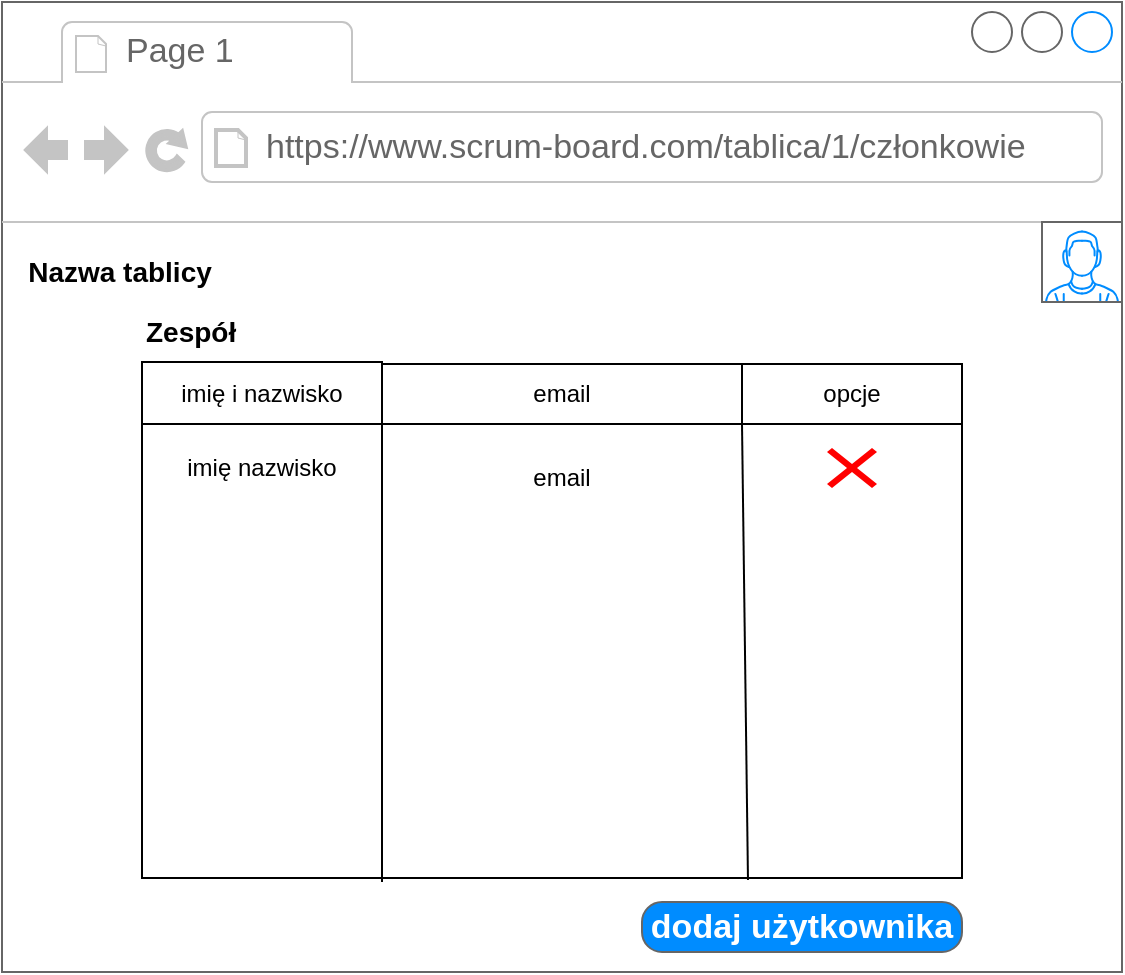 <mxfile version="24.0.2" type="device" pages="2">
  <diagram name="Strona-1" id="AWiner5oOUAS1Hgjm13_">
    <mxGraphModel dx="841" dy="1627" grid="1" gridSize="10" guides="1" tooltips="1" connect="1" arrows="1" fold="1" page="1" pageScale="1" pageWidth="827" pageHeight="1169" math="0" shadow="0">
      <root>
        <mxCell id="0" />
        <mxCell id="1" parent="0" />
        <mxCell id="_pQWvMxVuppN-Oslcn18-1" value="" style="strokeWidth=1;shadow=0;dashed=0;align=center;html=1;shape=mxgraph.mockup.containers.browserWindow;rSize=0;strokeColor=#666666;strokeColor2=#008cff;strokeColor3=#c4c4c4;mainText=,;recursiveResize=0;" vertex="1" parent="1">
          <mxGeometry x="120" y="-1130" width="560" height="485" as="geometry" />
        </mxCell>
        <mxCell id="_pQWvMxVuppN-Oslcn18-2" value="Page 1" style="strokeWidth=1;shadow=0;dashed=0;align=center;html=1;shape=mxgraph.mockup.containers.anchor;fontSize=17;fontColor=#666666;align=left;whiteSpace=wrap;" vertex="1" parent="_pQWvMxVuppN-Oslcn18-1">
          <mxGeometry x="60" y="12" width="110" height="26" as="geometry" />
        </mxCell>
        <mxCell id="_pQWvMxVuppN-Oslcn18-3" value="https://www.scrum-board.com/tablica/1/członkowie" style="strokeWidth=1;shadow=0;dashed=0;align=center;html=1;shape=mxgraph.mockup.containers.anchor;rSize=0;fontSize=17;fontColor=#666666;align=left;" vertex="1" parent="_pQWvMxVuppN-Oslcn18-1">
          <mxGeometry x="130" y="60" width="250" height="26" as="geometry" />
        </mxCell>
        <mxCell id="_pQWvMxVuppN-Oslcn18-4" value="" style="verticalLabelPosition=bottom;shadow=0;dashed=0;align=center;html=1;verticalAlign=top;strokeWidth=1;shape=mxgraph.mockup.containers.userMale;strokeColor=#666666;strokeColor2=#008cff;" vertex="1" parent="_pQWvMxVuppN-Oslcn18-1">
          <mxGeometry x="520" y="110" width="40" height="40" as="geometry" />
        </mxCell>
        <mxCell id="_pQWvMxVuppN-Oslcn18-5" value="" style="strokeWidth=1;shadow=0;dashed=0;align=center;html=1;shape=mxgraph.mockup.forms.anchor;align=right;spacingRight=2;fontColor=#666666;" vertex="1" parent="_pQWvMxVuppN-Oslcn18-1">
          <mxGeometry x="60" y="200" width="50" height="18" as="geometry" />
        </mxCell>
        <mxCell id="_pQWvMxVuppN-Oslcn18-6" value="" style="strokeWidth=1;shadow=0;dashed=0;align=center;html=1;shape=mxgraph.mockup.forms.anchor;align=right;spacingRight=2;fontColor=#666666;" vertex="1" parent="_pQWvMxVuppN-Oslcn18-1">
          <mxGeometry x="60" y="230" width="50" height="18" as="geometry" />
        </mxCell>
        <mxCell id="_pQWvMxVuppN-Oslcn18-8" value="&lt;font style=&quot;font-size: 14px;&quot;&gt;&lt;b&gt;Nazwa tablicy&lt;/b&gt;&lt;/font&gt;" style="text;html=1;align=center;verticalAlign=middle;whiteSpace=wrap;rounded=0;" vertex="1" parent="_pQWvMxVuppN-Oslcn18-1">
          <mxGeometry x="8" y="120" width="102" height="30" as="geometry" />
        </mxCell>
        <mxCell id="_pQWvMxVuppN-Oslcn18-18" value="" style="rounded=0;whiteSpace=wrap;html=1;" vertex="1" parent="_pQWvMxVuppN-Oslcn18-1">
          <mxGeometry x="70" y="181" width="410" height="257" as="geometry" />
        </mxCell>
        <mxCell id="_pQWvMxVuppN-Oslcn18-19" value="&lt;b&gt;&lt;font style=&quot;font-size: 14px;&quot;&gt;Zespół&lt;/font&gt;&lt;/b&gt;" style="text;html=1;align=left;verticalAlign=middle;whiteSpace=wrap;rounded=0;" vertex="1" parent="_pQWvMxVuppN-Oslcn18-1">
          <mxGeometry x="70" y="150" width="60" height="30" as="geometry" />
        </mxCell>
        <mxCell id="_pQWvMxVuppN-Oslcn18-20" value="imię i nazwisko" style="rounded=0;whiteSpace=wrap;html=1;" vertex="1" parent="_pQWvMxVuppN-Oslcn18-1">
          <mxGeometry x="70" y="180" width="120" height="31" as="geometry" />
        </mxCell>
        <mxCell id="_pQWvMxVuppN-Oslcn18-21" value="email" style="rounded=0;whiteSpace=wrap;html=1;" vertex="1" parent="_pQWvMxVuppN-Oslcn18-1">
          <mxGeometry x="190" y="181" width="180" height="30" as="geometry" />
        </mxCell>
        <mxCell id="_pQWvMxVuppN-Oslcn18-22" value="opcje" style="rounded=0;whiteSpace=wrap;html=1;" vertex="1" parent="_pQWvMxVuppN-Oslcn18-1">
          <mxGeometry x="370" y="181" width="110" height="30" as="geometry" />
        </mxCell>
        <mxCell id="_pQWvMxVuppN-Oslcn18-23" value="" style="endArrow=none;html=1;rounded=0;entryX=0;entryY=1;entryDx=0;entryDy=0;" edge="1" parent="_pQWvMxVuppN-Oslcn18-1" target="_pQWvMxVuppN-Oslcn18-21">
          <mxGeometry width="50" height="50" relative="1" as="geometry">
            <mxPoint x="190" y="440" as="sourcePoint" />
            <mxPoint x="210" y="270" as="targetPoint" />
          </mxGeometry>
        </mxCell>
        <mxCell id="_pQWvMxVuppN-Oslcn18-24" value="" style="endArrow=none;html=1;rounded=0;exitX=1;exitY=1;exitDx=0;exitDy=0;entryX=0.739;entryY=1.004;entryDx=0;entryDy=0;entryPerimeter=0;" edge="1" parent="_pQWvMxVuppN-Oslcn18-1" source="_pQWvMxVuppN-Oslcn18-21" target="_pQWvMxVuppN-Oslcn18-18">
          <mxGeometry width="50" height="50" relative="1" as="geometry">
            <mxPoint x="310" y="360" as="sourcePoint" />
            <mxPoint x="360" y="310" as="targetPoint" />
          </mxGeometry>
        </mxCell>
        <mxCell id="_pQWvMxVuppN-Oslcn18-25" value="imię nazwisko" style="text;html=1;align=center;verticalAlign=middle;whiteSpace=wrap;rounded=0;" vertex="1" parent="_pQWvMxVuppN-Oslcn18-1">
          <mxGeometry x="90" y="218" width="80" height="30" as="geometry" />
        </mxCell>
        <mxCell id="_pQWvMxVuppN-Oslcn18-26" value="email" style="text;html=1;align=center;verticalAlign=middle;whiteSpace=wrap;rounded=0;" vertex="1" parent="_pQWvMxVuppN-Oslcn18-1">
          <mxGeometry x="250" y="223" width="60" height="30" as="geometry" />
        </mxCell>
        <mxCell id="_pQWvMxVuppN-Oslcn18-28" value="" style="shape=mxgraph.mockup.markup.redX;fillColor=#ff0000;html=1;shadow=0;whiteSpace=wrap;strokeColor=none;" vertex="1" parent="_pQWvMxVuppN-Oslcn18-1">
          <mxGeometry x="412.5" y="223" width="25" height="20" as="geometry" />
        </mxCell>
        <mxCell id="_pQWvMxVuppN-Oslcn18-29" value="dodaj użytkownika" style="strokeWidth=1;shadow=0;dashed=0;align=center;html=1;shape=mxgraph.mockup.buttons.button;strokeColor=#666666;fontColor=#ffffff;mainText=;buttonStyle=round;fontSize=17;fontStyle=1;fillColor=#008cff;whiteSpace=wrap;" vertex="1" parent="_pQWvMxVuppN-Oslcn18-1">
          <mxGeometry x="320" y="450" width="160" height="25" as="geometry" />
        </mxCell>
      </root>
    </mxGraphModel>
  </diagram>
  <diagram id="fLcif_8BohK0dgldnZe7" name="Strona-2">
    <mxGraphModel dx="1009" dy="550" grid="1" gridSize="10" guides="1" tooltips="1" connect="1" arrows="1" fold="1" page="1" pageScale="1" pageWidth="827" pageHeight="1169" math="0" shadow="0">
      <root>
        <mxCell id="0" />
        <mxCell id="1" parent="0" />
        <mxCell id="6Ro5PVa6fDe5Ohe-M9_j-1" value="" style="strokeWidth=1;shadow=0;dashed=0;align=center;html=1;shape=mxgraph.mockup.containers.browserWindow;rSize=0;strokeColor=#666666;strokeColor2=#008cff;strokeColor3=#c4c4c4;mainText=,;recursiveResize=0;" vertex="1" parent="1">
          <mxGeometry x="134" y="30" width="560" height="485" as="geometry" />
        </mxCell>
        <mxCell id="6Ro5PVa6fDe5Ohe-M9_j-2" value="Page 1" style="strokeWidth=1;shadow=0;dashed=0;align=center;html=1;shape=mxgraph.mockup.containers.anchor;fontSize=17;fontColor=#666666;align=left;whiteSpace=wrap;" vertex="1" parent="6Ro5PVa6fDe5Ohe-M9_j-1">
          <mxGeometry x="60" y="12" width="110" height="26" as="geometry" />
        </mxCell>
        <mxCell id="6Ro5PVa6fDe5Ohe-M9_j-3" value="https://www.scrum-board.com/tablica/1" style="strokeWidth=1;shadow=0;dashed=0;align=center;html=1;shape=mxgraph.mockup.containers.anchor;rSize=0;fontSize=17;fontColor=#666666;align=left;" vertex="1" parent="6Ro5PVa6fDe5Ohe-M9_j-1">
          <mxGeometry x="130" y="60" width="250" height="26" as="geometry" />
        </mxCell>
        <mxCell id="6Ro5PVa6fDe5Ohe-M9_j-4" value="" style="verticalLabelPosition=bottom;shadow=0;dashed=0;align=center;html=1;verticalAlign=top;strokeWidth=1;shape=mxgraph.mockup.containers.userMale;strokeColor=#666666;strokeColor2=#008cff;" vertex="1" parent="6Ro5PVa6fDe5Ohe-M9_j-1">
          <mxGeometry x="520" y="110" width="40" height="40" as="geometry" />
        </mxCell>
        <mxCell id="6Ro5PVa6fDe5Ohe-M9_j-5" value="" style="strokeWidth=1;shadow=0;dashed=0;align=center;html=1;shape=mxgraph.mockup.forms.anchor;align=right;spacingRight=2;fontColor=#666666;" vertex="1" parent="6Ro5PVa6fDe5Ohe-M9_j-1">
          <mxGeometry x="60" y="200" width="50" height="18" as="geometry" />
        </mxCell>
        <mxCell id="6Ro5PVa6fDe5Ohe-M9_j-6" value="" style="strokeWidth=1;shadow=0;dashed=0;align=center;html=1;shape=mxgraph.mockup.forms.anchor;align=right;spacingRight=2;fontColor=#666666;" vertex="1" parent="6Ro5PVa6fDe5Ohe-M9_j-1">
          <mxGeometry x="60" y="230" width="50" height="18" as="geometry" />
        </mxCell>
        <mxCell id="6Ro5PVa6fDe5Ohe-M9_j-7" value="" style="verticalLabelPosition=bottom;shadow=0;dashed=0;align=center;html=1;verticalAlign=top;strokeWidth=1;shape=mxgraph.mockup.misc.help_icon;" vertex="1" parent="6Ro5PVa6fDe5Ohe-M9_j-1">
          <mxGeometry x="6" y="118" width="32" height="32" as="geometry" />
        </mxCell>
        <mxCell id="6Ro5PVa6fDe5Ohe-M9_j-8" value="&lt;font style=&quot;font-size: 14px;&quot;&gt;&lt;b&gt;Nazwa tablicy&lt;/b&gt;&lt;/font&gt;" style="text;html=1;align=center;verticalAlign=middle;whiteSpace=wrap;rounded=0;" vertex="1" parent="6Ro5PVa6fDe5Ohe-M9_j-1">
          <mxGeometry x="38" y="120" width="102" height="30" as="geometry" />
        </mxCell>
        <mxCell id="6Ro5PVa6fDe5Ohe-M9_j-12" value="" style="strokeWidth=1;shadow=0;dashed=0;align=center;html=1;shape=mxgraph.mockup.containers.rrect;rSize=0;strokeColor=#666666;fontColor=#666666;fontSize=17;verticalAlign=top;whiteSpace=wrap;fillColor=#ffffff;spacingTop=32;" vertex="1" parent="6Ro5PVa6fDe5Ohe-M9_j-1">
          <mxGeometry x="155" y="173" width="250" height="140" as="geometry" />
        </mxCell>
        <mxCell id="6Ro5PVa6fDe5Ohe-M9_j-13" value="Tworzenie sekcji" style="strokeWidth=1;shadow=0;dashed=0;align=center;html=1;shape=mxgraph.mockup.containers.rrect;rSize=0;fontSize=17;fontColor=#666666;strokeColor=#666666;align=left;spacingLeft=8;fillColor=none;resizeWidth=1;whiteSpace=wrap;" vertex="1" parent="6Ro5PVa6fDe5Ohe-M9_j-12">
          <mxGeometry width="250" height="30" relative="1" as="geometry" />
        </mxCell>
        <mxCell id="6Ro5PVa6fDe5Ohe-M9_j-16" value="utwórz" style="strokeWidth=1;shadow=0;dashed=0;align=center;html=1;shape=mxgraph.mockup.containers.rrect;rSize=0;fontSize=16;fontColor=#666666;strokeColor=#c4c4c4;whiteSpace=wrap;fillColor=none;" vertex="1" parent="6Ro5PVa6fDe5Ohe-M9_j-12">
          <mxGeometry x="0.75" y="1" width="90" height="25" relative="1" as="geometry">
            <mxPoint x="-45" y="-33" as="offset" />
          </mxGeometry>
        </mxCell>
        <mxCell id="6Ro5PVa6fDe5Ohe-M9_j-17" value="Nazwa" style="text;html=1;align=center;verticalAlign=middle;whiteSpace=wrap;rounded=0;" vertex="1" parent="6Ro5PVa6fDe5Ohe-M9_j-12">
          <mxGeometry x="5" y="55" width="60" height="30" as="geometry" />
        </mxCell>
        <mxCell id="6Ro5PVa6fDe5Ohe-M9_j-18" value="przykładowa nazwa" style="strokeWidth=1;shadow=0;dashed=0;align=center;html=1;shape=mxgraph.mockup.forms.pwField;strokeColor=#999999;mainText=;align=left;fontColor=#666666;fontSize=17;spacingLeft=3;" vertex="1" parent="6Ro5PVa6fDe5Ohe-M9_j-12">
          <mxGeometry x="65" y="55" width="175" height="30" as="geometry" />
        </mxCell>
        <mxCell id="6Ro5PVa6fDe5Ohe-M9_j-20" value="" style="verticalLabelPosition=bottom;verticalAlign=top;html=1;shape=mxgraph.basic.x" vertex="1" parent="6Ro5PVa6fDe5Ohe-M9_j-12">
          <mxGeometry x="226" width="24" height="20" as="geometry" />
        </mxCell>
        <mxCell id="VHgBOdcvr8KjCzx9gJPn-1" value="" style="strokeWidth=1;shadow=0;dashed=0;align=center;html=1;shape=mxgraph.mockup.containers.browserWindow;rSize=0;strokeColor=#666666;strokeColor2=#008cff;strokeColor3=#c4c4c4;mainText=,;recursiveResize=0;" vertex="1" parent="1">
          <mxGeometry x="134" y="540" width="560" height="485" as="geometry" />
        </mxCell>
        <mxCell id="VHgBOdcvr8KjCzx9gJPn-2" value="Page 1" style="strokeWidth=1;shadow=0;dashed=0;align=center;html=1;shape=mxgraph.mockup.containers.anchor;fontSize=17;fontColor=#666666;align=left;whiteSpace=wrap;" vertex="1" parent="VHgBOdcvr8KjCzx9gJPn-1">
          <mxGeometry x="60" y="12" width="110" height="26" as="geometry" />
        </mxCell>
        <mxCell id="VHgBOdcvr8KjCzx9gJPn-3" value="https://www.scrum-board.com/tablica/1" style="strokeWidth=1;shadow=0;dashed=0;align=center;html=1;shape=mxgraph.mockup.containers.anchor;rSize=0;fontSize=17;fontColor=#666666;align=left;" vertex="1" parent="VHgBOdcvr8KjCzx9gJPn-1">
          <mxGeometry x="130" y="60" width="250" height="26" as="geometry" />
        </mxCell>
        <mxCell id="VHgBOdcvr8KjCzx9gJPn-4" value="" style="verticalLabelPosition=bottom;shadow=0;dashed=0;align=center;html=1;verticalAlign=top;strokeWidth=1;shape=mxgraph.mockup.containers.userMale;strokeColor=#666666;strokeColor2=#008cff;" vertex="1" parent="VHgBOdcvr8KjCzx9gJPn-1">
          <mxGeometry x="520" y="110" width="40" height="40" as="geometry" />
        </mxCell>
        <mxCell id="VHgBOdcvr8KjCzx9gJPn-5" value="" style="strokeWidth=1;shadow=0;dashed=0;align=center;html=1;shape=mxgraph.mockup.forms.anchor;align=right;spacingRight=2;fontColor=#666666;" vertex="1" parent="VHgBOdcvr8KjCzx9gJPn-1">
          <mxGeometry x="60" y="200" width="50" height="18" as="geometry" />
        </mxCell>
        <mxCell id="VHgBOdcvr8KjCzx9gJPn-6" value="" style="strokeWidth=1;shadow=0;dashed=0;align=center;html=1;shape=mxgraph.mockup.forms.anchor;align=right;spacingRight=2;fontColor=#666666;" vertex="1" parent="VHgBOdcvr8KjCzx9gJPn-1">
          <mxGeometry x="60" y="230" width="50" height="18" as="geometry" />
        </mxCell>
        <mxCell id="VHgBOdcvr8KjCzx9gJPn-7" value="" style="verticalLabelPosition=bottom;shadow=0;dashed=0;align=center;html=1;verticalAlign=top;strokeWidth=1;shape=mxgraph.mockup.misc.help_icon;" vertex="1" parent="VHgBOdcvr8KjCzx9gJPn-1">
          <mxGeometry x="6" y="118" width="32" height="32" as="geometry" />
        </mxCell>
        <mxCell id="VHgBOdcvr8KjCzx9gJPn-8" value="&lt;font style=&quot;font-size: 14px;&quot;&gt;&lt;b&gt;Nazwa tablicy&lt;/b&gt;&lt;/font&gt;" style="text;html=1;align=center;verticalAlign=middle;whiteSpace=wrap;rounded=0;" vertex="1" parent="VHgBOdcvr8KjCzx9gJPn-1">
          <mxGeometry x="38" y="120" width="102" height="30" as="geometry" />
        </mxCell>
        <mxCell id="VHgBOdcvr8KjCzx9gJPn-9" value="Nazwa sekcji" style="swimlane;whiteSpace=wrap;html=1;" vertex="1" parent="VHgBOdcvr8KjCzx9gJPn-1">
          <mxGeometry x="215" y="200" width="130" height="200" as="geometry" />
        </mxCell>
        <mxCell id="12Rim2TNoNShVMnvjZ4n-1" value="" style="strokeWidth=1;shadow=0;dashed=0;align=center;html=1;shape=mxgraph.mockup.containers.browserWindow;rSize=0;strokeColor=#666666;strokeColor2=#008cff;strokeColor3=#c4c4c4;mainText=,;recursiveResize=0;" vertex="1" parent="1">
          <mxGeometry x="134" y="1050" width="560" height="485" as="geometry" />
        </mxCell>
        <mxCell id="12Rim2TNoNShVMnvjZ4n-2" value="Page 1" style="strokeWidth=1;shadow=0;dashed=0;align=center;html=1;shape=mxgraph.mockup.containers.anchor;fontSize=17;fontColor=#666666;align=left;whiteSpace=wrap;" vertex="1" parent="12Rim2TNoNShVMnvjZ4n-1">
          <mxGeometry x="60" y="12" width="110" height="26" as="geometry" />
        </mxCell>
        <mxCell id="12Rim2TNoNShVMnvjZ4n-3" value="https://www.scrum-board.com/tablica/1" style="strokeWidth=1;shadow=0;dashed=0;align=center;html=1;shape=mxgraph.mockup.containers.anchor;rSize=0;fontSize=17;fontColor=#666666;align=left;" vertex="1" parent="12Rim2TNoNShVMnvjZ4n-1">
          <mxGeometry x="130" y="60" width="250" height="26" as="geometry" />
        </mxCell>
        <mxCell id="12Rim2TNoNShVMnvjZ4n-4" value="" style="verticalLabelPosition=bottom;shadow=0;dashed=0;align=center;html=1;verticalAlign=top;strokeWidth=1;shape=mxgraph.mockup.containers.userMale;strokeColor=#666666;strokeColor2=#008cff;" vertex="1" parent="12Rim2TNoNShVMnvjZ4n-1">
          <mxGeometry x="520" y="110" width="40" height="40" as="geometry" />
        </mxCell>
        <mxCell id="12Rim2TNoNShVMnvjZ4n-5" value="" style="strokeWidth=1;shadow=0;dashed=0;align=center;html=1;shape=mxgraph.mockup.forms.anchor;align=right;spacingRight=2;fontColor=#666666;" vertex="1" parent="12Rim2TNoNShVMnvjZ4n-1">
          <mxGeometry x="60" y="200" width="50" height="18" as="geometry" />
        </mxCell>
        <mxCell id="12Rim2TNoNShVMnvjZ4n-6" value="" style="strokeWidth=1;shadow=0;dashed=0;align=center;html=1;shape=mxgraph.mockup.forms.anchor;align=right;spacingRight=2;fontColor=#666666;" vertex="1" parent="12Rim2TNoNShVMnvjZ4n-1">
          <mxGeometry x="60" y="230" width="50" height="18" as="geometry" />
        </mxCell>
        <mxCell id="12Rim2TNoNShVMnvjZ4n-7" value="" style="verticalLabelPosition=bottom;shadow=0;dashed=0;align=center;html=1;verticalAlign=top;strokeWidth=1;shape=mxgraph.mockup.misc.help_icon;" vertex="1" parent="12Rim2TNoNShVMnvjZ4n-1">
          <mxGeometry x="6" y="118" width="32" height="32" as="geometry" />
        </mxCell>
        <mxCell id="12Rim2TNoNShVMnvjZ4n-8" value="&lt;font style=&quot;font-size: 14px;&quot;&gt;&lt;b&gt;Nazwa tablicy&lt;/b&gt;&lt;/font&gt;" style="text;html=1;align=center;verticalAlign=middle;whiteSpace=wrap;rounded=0;" vertex="1" parent="12Rim2TNoNShVMnvjZ4n-1">
          <mxGeometry x="38" y="120" width="102" height="30" as="geometry" />
        </mxCell>
        <mxCell id="12Rim2TNoNShVMnvjZ4n-9" value="Nazwa sekcji" style="swimlane;whiteSpace=wrap;html=1;" vertex="1" parent="12Rim2TNoNShVMnvjZ4n-1">
          <mxGeometry x="207.5" y="180" width="145" height="230" as="geometry">
            <mxRectangle x="215" y="200" width="110" height="30" as="alternateBounds" />
          </mxGeometry>
        </mxCell>
        <mxCell id="12Rim2TNoNShVMnvjZ4n-10" value="" style="strokeColor=#999999;verticalLabelPosition=bottom;shadow=0;dashed=0;verticalAlign=top;strokeWidth=2;html=1;shape=mxgraph.mockup.misc.editIcon;" vertex="1" parent="12Rim2TNoNShVMnvjZ4n-9">
          <mxGeometry x="115" width="30" height="22" as="geometry" />
        </mxCell>
        <mxCell id="12Rim2TNoNShVMnvjZ4n-11" value="" style="endArrow=none;html=1;rounded=0;" edge="1" parent="12Rim2TNoNShVMnvjZ4n-9">
          <mxGeometry width="50" height="50" relative="1" as="geometry">
            <mxPoint x="130" y="50" as="sourcePoint" />
            <mxPoint x="130" y="30" as="targetPoint" />
          </mxGeometry>
        </mxCell>
        <mxCell id="12Rim2TNoNShVMnvjZ4n-12" value="" style="endArrow=none;html=1;rounded=0;" edge="1" parent="12Rim2TNoNShVMnvjZ4n-9">
          <mxGeometry width="50" height="50" relative="1" as="geometry">
            <mxPoint x="140" y="40" as="sourcePoint" />
            <mxPoint x="120" y="40" as="targetPoint" />
          </mxGeometry>
        </mxCell>
        <mxCell id="12Rim2TNoNShVMnvjZ4n-13" value="" style="endArrow=none;html=1;rounded=0;" edge="1" parent="12Rim2TNoNShVMnvjZ4n-1">
          <mxGeometry width="50" height="50" relative="1" as="geometry">
            <mxPoint x="380" y="305" as="sourcePoint" />
            <mxPoint x="380" y="285" as="targetPoint" />
          </mxGeometry>
        </mxCell>
        <mxCell id="12Rim2TNoNShVMnvjZ4n-14" value="" style="endArrow=none;html=1;rounded=0;" edge="1" parent="12Rim2TNoNShVMnvjZ4n-1">
          <mxGeometry width="50" height="50" relative="1" as="geometry">
            <mxPoint x="390" y="295" as="sourcePoint" />
            <mxPoint x="370" y="295" as="targetPoint" />
          </mxGeometry>
        </mxCell>
        <mxCell id="12Rim2TNoNShVMnvjZ4n-15" value="&lt;font style=&quot;font-size: 9px;&quot;&gt;dodaj nową sekcję&lt;/font&gt;" style="text;html=1;align=center;verticalAlign=middle;whiteSpace=wrap;rounded=0;strokeWidth=1;" vertex="1" parent="12Rim2TNoNShVMnvjZ4n-1">
          <mxGeometry x="353" y="310" width="57" height="30" as="geometry" />
        </mxCell>
        <mxCell id="0KPcROpQQyLLNyKI4xY6-1" value="" style="strokeWidth=1;shadow=0;dashed=0;align=center;html=1;shape=mxgraph.mockup.containers.browserWindow;rSize=0;strokeColor=#666666;strokeColor2=#008cff;strokeColor3=#c4c4c4;mainText=,;recursiveResize=0;" vertex="1" parent="1">
          <mxGeometry x="134" y="1560" width="560" height="530" as="geometry" />
        </mxCell>
        <mxCell id="0KPcROpQQyLLNyKI4xY6-2" value="Page 1" style="strokeWidth=1;shadow=0;dashed=0;align=center;html=1;shape=mxgraph.mockup.containers.anchor;fontSize=17;fontColor=#666666;align=left;whiteSpace=wrap;" vertex="1" parent="0KPcROpQQyLLNyKI4xY6-1">
          <mxGeometry x="60" y="12" width="110" height="26" as="geometry" />
        </mxCell>
        <mxCell id="0KPcROpQQyLLNyKI4xY6-3" value="https://www.scrum-board.com/tablica/1" style="strokeWidth=1;shadow=0;dashed=0;align=center;html=1;shape=mxgraph.mockup.containers.anchor;rSize=0;fontSize=17;fontColor=#666666;align=left;" vertex="1" parent="0KPcROpQQyLLNyKI4xY6-1">
          <mxGeometry x="130" y="60" width="250" height="26" as="geometry" />
        </mxCell>
        <mxCell id="0KPcROpQQyLLNyKI4xY6-4" value="" style="verticalLabelPosition=bottom;shadow=0;dashed=0;align=center;html=1;verticalAlign=top;strokeWidth=1;shape=mxgraph.mockup.containers.userMale;strokeColor=#666666;strokeColor2=#008cff;" vertex="1" parent="0KPcROpQQyLLNyKI4xY6-1">
          <mxGeometry x="520" y="110" width="40" height="40" as="geometry" />
        </mxCell>
        <mxCell id="0KPcROpQQyLLNyKI4xY6-5" value="" style="strokeWidth=1;shadow=0;dashed=0;align=center;html=1;shape=mxgraph.mockup.forms.anchor;align=right;spacingRight=2;fontColor=#666666;" vertex="1" parent="0KPcROpQQyLLNyKI4xY6-1">
          <mxGeometry x="60" y="200" width="50" height="18" as="geometry" />
        </mxCell>
        <mxCell id="0KPcROpQQyLLNyKI4xY6-6" value="" style="strokeWidth=1;shadow=0;dashed=0;align=center;html=1;shape=mxgraph.mockup.forms.anchor;align=right;spacingRight=2;fontColor=#666666;" vertex="1" parent="0KPcROpQQyLLNyKI4xY6-1">
          <mxGeometry x="60" y="230" width="50" height="18" as="geometry" />
        </mxCell>
        <mxCell id="0KPcROpQQyLLNyKI4xY6-7" value="" style="verticalLabelPosition=bottom;shadow=0;dashed=0;align=center;html=1;verticalAlign=top;strokeWidth=1;shape=mxgraph.mockup.misc.help_icon;" vertex="1" parent="0KPcROpQQyLLNyKI4xY6-1">
          <mxGeometry x="6" y="118" width="32" height="32" as="geometry" />
        </mxCell>
        <mxCell id="0KPcROpQQyLLNyKI4xY6-8" value="&lt;font style=&quot;font-size: 14px;&quot;&gt;&lt;b&gt;Nazwa tablicy&lt;/b&gt;&lt;/font&gt;" style="text;html=1;align=center;verticalAlign=middle;whiteSpace=wrap;rounded=0;" vertex="1" parent="0KPcROpQQyLLNyKI4xY6-1">
          <mxGeometry x="38" y="120" width="102" height="30" as="geometry" />
        </mxCell>
        <mxCell id="0KPcROpQQyLLNyKI4xY6-9" value="Nazwa sekcji" style="swimlane;whiteSpace=wrap;html=1;" vertex="1" parent="0KPcROpQQyLLNyKI4xY6-1">
          <mxGeometry x="207.5" y="180" width="145" height="230" as="geometry">
            <mxRectangle x="215" y="200" width="110" height="30" as="alternateBounds" />
          </mxGeometry>
        </mxCell>
        <mxCell id="0KPcROpQQyLLNyKI4xY6-10" value="" style="strokeColor=#999999;verticalLabelPosition=bottom;shadow=0;dashed=0;verticalAlign=top;strokeWidth=2;html=1;shape=mxgraph.mockup.misc.editIcon;" vertex="1" parent="0KPcROpQQyLLNyKI4xY6-9">
          <mxGeometry x="115" width="30" height="22" as="geometry" />
        </mxCell>
        <mxCell id="0KPcROpQQyLLNyKI4xY6-11" value="" style="endArrow=none;html=1;rounded=0;" edge="1" parent="0KPcROpQQyLLNyKI4xY6-9">
          <mxGeometry width="50" height="50" relative="1" as="geometry">
            <mxPoint x="130" y="50" as="sourcePoint" />
            <mxPoint x="130" y="30" as="targetPoint" />
          </mxGeometry>
        </mxCell>
        <mxCell id="0KPcROpQQyLLNyKI4xY6-12" value="" style="endArrow=none;html=1;rounded=0;" edge="1" parent="0KPcROpQQyLLNyKI4xY6-9">
          <mxGeometry width="50" height="50" relative="1" as="geometry">
            <mxPoint x="140" y="40" as="sourcePoint" />
            <mxPoint x="120" y="40" as="targetPoint" />
          </mxGeometry>
        </mxCell>
        <mxCell id="0KPcROpQQyLLNyKI4xY6-13" value="" style="endArrow=none;html=1;rounded=0;" edge="1" parent="0KPcROpQQyLLNyKI4xY6-1">
          <mxGeometry width="50" height="50" relative="1" as="geometry">
            <mxPoint x="380" y="305" as="sourcePoint" />
            <mxPoint x="380" y="285" as="targetPoint" />
          </mxGeometry>
        </mxCell>
        <mxCell id="0KPcROpQQyLLNyKI4xY6-14" value="" style="endArrow=none;html=1;rounded=0;" edge="1" parent="0KPcROpQQyLLNyKI4xY6-1">
          <mxGeometry width="50" height="50" relative="1" as="geometry">
            <mxPoint x="390" y="295" as="sourcePoint" />
            <mxPoint x="370" y="295" as="targetPoint" />
          </mxGeometry>
        </mxCell>
        <mxCell id="0KPcROpQQyLLNyKI4xY6-15" value="&lt;font style=&quot;font-size: 9px;&quot;&gt;dodaj nową sekcję&lt;/font&gt;" style="text;html=1;align=center;verticalAlign=middle;whiteSpace=wrap;rounded=0;strokeWidth=1;" vertex="1" parent="0KPcROpQQyLLNyKI4xY6-1">
          <mxGeometry x="353" y="310" width="57" height="30" as="geometry" />
        </mxCell>
        <mxCell id="0KPcROpQQyLLNyKI4xY6-16" value="" style="strokeWidth=1;shadow=0;dashed=0;align=center;html=1;shape=mxgraph.mockup.containers.rrect;rSize=0;strokeColor=#666666;fontColor=#666666;fontSize=17;verticalAlign=top;whiteSpace=wrap;fillColor=#ffffff;spacingTop=32;" vertex="1" parent="0KPcROpQQyLLNyKI4xY6-1">
          <mxGeometry x="80" y="160" width="430" height="320" as="geometry" />
        </mxCell>
        <mxCell id="0KPcROpQQyLLNyKI4xY6-17" value="Tworzenie zadania" style="strokeWidth=1;shadow=0;dashed=0;align=center;html=1;shape=mxgraph.mockup.containers.rrect;rSize=0;fontSize=17;fontColor=#666666;strokeColor=#666666;align=left;spacingLeft=8;fillColor=none;resizeWidth=1;whiteSpace=wrap;" vertex="1" parent="0KPcROpQQyLLNyKI4xY6-16">
          <mxGeometry width="430" height="30" relative="1" as="geometry" />
        </mxCell>
        <mxCell id="0KPcROpQQyLLNyKI4xY6-18" value="utwórz" style="strokeWidth=1;shadow=0;dashed=0;align=center;html=1;shape=mxgraph.mockup.containers.rrect;rSize=0;fontSize=16;fontColor=#666666;strokeColor=#c4c4c4;whiteSpace=wrap;fillColor=none;" vertex="1" parent="0KPcROpQQyLLNyKI4xY6-16">
          <mxGeometry x="0.75" y="1" width="90" height="25" relative="1" as="geometry">
            <mxPoint x="8" y="-33" as="offset" />
          </mxGeometry>
        </mxCell>
        <mxCell id="0KPcROpQQyLLNyKI4xY6-19" value="" style="verticalLabelPosition=bottom;verticalAlign=top;html=1;shape=mxgraph.basic.x" vertex="1" parent="0KPcROpQQyLLNyKI4xY6-16">
          <mxGeometry x="406" width="24" height="30" as="geometry" />
        </mxCell>
        <mxCell id="0KPcROpQQyLLNyKI4xY6-20" value="nazwa zadania" style="strokeWidth=1;shadow=0;dashed=0;align=center;html=1;shape=mxgraph.mockup.text.textBox;fontColor=#666666;align=left;fontSize=17;spacingLeft=4;spacingTop=-3;whiteSpace=wrap;strokeColor=#666666;mainText=" vertex="1" parent="0KPcROpQQyLLNyKI4xY6-16">
          <mxGeometry x="93" y="74.8" width="317" height="32.8" as="geometry" />
        </mxCell>
        <mxCell id="0KPcROpQQyLLNyKI4xY6-21" value="Nazwa" style="text;html=1;align=center;verticalAlign=middle;whiteSpace=wrap;rounded=0;" vertex="1" parent="0KPcROpQQyLLNyKI4xY6-16">
          <mxGeometry x="30" y="67.2" width="60" height="48.0" as="geometry" />
        </mxCell>
        <mxCell id="0KPcROpQQyLLNyKI4xY6-22" value="Opis" style="text;html=1;align=center;verticalAlign=middle;whiteSpace=wrap;rounded=0;" vertex="1" parent="0KPcROpQQyLLNyKI4xY6-16">
          <mxGeometry x="33" y="128.0" width="60" height="48.0" as="geometry" />
        </mxCell>
        <mxCell id="0KPcROpQQyLLNyKI4xY6-23" value="opis" style="strokeWidth=1;shadow=0;dashed=0;align=center;html=1;shape=mxgraph.mockup.text.textBox;fontColor=#666666;align=left;fontSize=17;spacingLeft=4;spacingTop=-3;whiteSpace=wrap;strokeColor=#666666;mainText=" vertex="1" parent="0KPcROpQQyLLNyKI4xY6-16">
          <mxGeometry x="93" y="128.0" width="317" height="80.0" as="geometry" />
        </mxCell>
        <mxCell id="0KPcROpQQyLLNyKI4xY6-24" value="" style="strokeWidth=1;shadow=0;dashed=0;align=center;html=1;shape=mxgraph.mockup.forms.rrect;rSize=5;strokeColor=#999999;fillColor=#ffffff;" vertex="1" parent="0KPcROpQQyLLNyKI4xY6-16">
          <mxGeometry x="93" y="218.18" width="217" height="77.21" as="geometry" />
        </mxCell>
        <mxCell id="0KPcROpQQyLLNyKI4xY6-25" value="October 2014" style="strokeWidth=1;shadow=0;dashed=0;align=center;html=1;shape=mxgraph.mockup.forms.anchor;fontColor=#999999;" vertex="1" parent="0KPcROpQQyLLNyKI4xY6-24">
          <mxGeometry x="40.688" y="3.53" width="135.625" height="8.824" as="geometry" />
        </mxCell>
        <mxCell id="0KPcROpQQyLLNyKI4xY6-26" value="&lt;" style="strokeWidth=1;shadow=0;dashed=0;align=center;html=1;shape=mxgraph.mockup.forms.rrect;rSize=4;strokeColor=#999999;fontColor=#008cff;fontSize=19;fontStyle=1;" vertex="1" parent="0KPcROpQQyLLNyKI4xY6-24">
          <mxGeometry x="10.85" y="3.53" width="33.906" height="8.824" as="geometry" />
        </mxCell>
        <mxCell id="0KPcROpQQyLLNyKI4xY6-27" value="&gt;" style="strokeWidth=1;shadow=0;dashed=0;align=center;html=1;shape=mxgraph.mockup.forms.rrect;rSize=4;strokeColor=#999999;fontColor=#008cff;fontSize=19;fontStyle=1;" vertex="1" parent="0KPcROpQQyLLNyKI4xY6-24">
          <mxGeometry x="172.244" y="3.53" width="33.906" height="8.824" as="geometry" />
        </mxCell>
        <mxCell id="0KPcROpQQyLLNyKI4xY6-28" value="Mo" style="strokeWidth=1;shadow=0;dashed=0;align=center;html=1;shape=mxgraph.mockup.forms.anchor;fontColor=#999999;" vertex="1" parent="0KPcROpQQyLLNyKI4xY6-24">
          <mxGeometry x="13.563" y="12.354" width="27.125" height="8.824" as="geometry" />
        </mxCell>
        <mxCell id="0KPcROpQQyLLNyKI4xY6-29" value="Tu" style="strokeWidth=1;shadow=0;dashed=0;align=center;html=1;shape=mxgraph.mockup.forms.anchor;fontColor=#999999;" vertex="1" parent="0KPcROpQQyLLNyKI4xY6-24">
          <mxGeometry x="40.688" y="12.354" width="27.125" height="8.824" as="geometry" />
        </mxCell>
        <mxCell id="0KPcROpQQyLLNyKI4xY6-30" value="We" style="strokeWidth=1;shadow=0;dashed=0;align=center;html=1;shape=mxgraph.mockup.forms.anchor;fontColor=#999999;" vertex="1" parent="0KPcROpQQyLLNyKI4xY6-24">
          <mxGeometry x="67.812" y="12.354" width="27.125" height="8.824" as="geometry" />
        </mxCell>
        <mxCell id="0KPcROpQQyLLNyKI4xY6-31" value="Th" style="strokeWidth=1;shadow=0;dashed=0;align=center;html=1;shape=mxgraph.mockup.forms.anchor;fontColor=#999999;" vertex="1" parent="0KPcROpQQyLLNyKI4xY6-24">
          <mxGeometry x="94.938" y="12.354" width="27.125" height="8.824" as="geometry" />
        </mxCell>
        <mxCell id="0KPcROpQQyLLNyKI4xY6-32" value="Fr" style="strokeWidth=1;shadow=0;dashed=0;align=center;html=1;shape=mxgraph.mockup.forms.anchor;fontColor=#999999;" vertex="1" parent="0KPcROpQQyLLNyKI4xY6-24">
          <mxGeometry x="122.063" y="12.354" width="27.125" height="8.824" as="geometry" />
        </mxCell>
        <mxCell id="0KPcROpQQyLLNyKI4xY6-33" value="Sa" style="strokeWidth=1;shadow=0;dashed=0;align=center;html=1;shape=mxgraph.mockup.forms.anchor;fontColor=#999999;" vertex="1" parent="0KPcROpQQyLLNyKI4xY6-24">
          <mxGeometry x="149.188" y="12.354" width="27.125" height="8.824" as="geometry" />
        </mxCell>
        <mxCell id="0KPcROpQQyLLNyKI4xY6-34" value="Su" style="strokeWidth=1;shadow=0;dashed=0;align=center;html=1;shape=mxgraph.mockup.forms.anchor;fontColor=#999999;" vertex="1" parent="0KPcROpQQyLLNyKI4xY6-24">
          <mxGeometry x="176.313" y="12.354" width="27.125" height="8.824" as="geometry" />
        </mxCell>
        <mxCell id="0KPcROpQQyLLNyKI4xY6-35" value="1" style="strokeWidth=1;shadow=0;dashed=0;align=center;html=1;shape=mxgraph.mockup.forms.rrect;rSize=0;strokeColor=#999999;fontColor=#999999;" vertex="1" parent="0KPcROpQQyLLNyKI4xY6-24">
          <mxGeometry x="13.563" y="21.178" width="27.125" height="8.824" as="geometry" />
        </mxCell>
        <mxCell id="0KPcROpQQyLLNyKI4xY6-36" value="2" style="strokeWidth=1;shadow=0;dashed=0;align=center;html=1;shape=mxgraph.mockup.forms.rrect;rSize=0;strokeColor=#999999;fontColor=#999999;" vertex="1" parent="0KPcROpQQyLLNyKI4xY6-24">
          <mxGeometry x="40.688" y="21.178" width="27.125" height="8.824" as="geometry" />
        </mxCell>
        <mxCell id="0KPcROpQQyLLNyKI4xY6-37" value="3" style="strokeWidth=1;shadow=0;dashed=0;align=center;html=1;shape=mxgraph.mockup.forms.rrect;rSize=0;strokeColor=#999999;fontColor=#999999;" vertex="1" parent="0KPcROpQQyLLNyKI4xY6-24">
          <mxGeometry x="67.812" y="21.178" width="27.125" height="8.824" as="geometry" />
        </mxCell>
        <mxCell id="0KPcROpQQyLLNyKI4xY6-38" value="4" style="strokeWidth=1;shadow=0;dashed=0;align=center;html=1;shape=mxgraph.mockup.forms.rrect;rSize=0;strokeColor=#999999;fontColor=#999999;" vertex="1" parent="0KPcROpQQyLLNyKI4xY6-24">
          <mxGeometry x="94.938" y="21.178" width="27.125" height="8.824" as="geometry" />
        </mxCell>
        <mxCell id="0KPcROpQQyLLNyKI4xY6-39" value="5" style="strokeWidth=1;shadow=0;dashed=0;align=center;html=1;shape=mxgraph.mockup.forms.rrect;rSize=0;strokeColor=#999999;fontColor=#999999;" vertex="1" parent="0KPcROpQQyLLNyKI4xY6-24">
          <mxGeometry x="122.063" y="21.178" width="27.125" height="8.824" as="geometry" />
        </mxCell>
        <mxCell id="0KPcROpQQyLLNyKI4xY6-40" value="6" style="strokeWidth=1;shadow=0;dashed=0;align=center;html=1;shape=mxgraph.mockup.forms.rrect;rSize=0;strokeColor=#999999;fontColor=#999999;" vertex="1" parent="0KPcROpQQyLLNyKI4xY6-24">
          <mxGeometry x="149.188" y="21.178" width="27.125" height="8.824" as="geometry" />
        </mxCell>
        <mxCell id="0KPcROpQQyLLNyKI4xY6-41" value="7" style="strokeWidth=1;shadow=0;dashed=0;align=center;html=1;shape=mxgraph.mockup.forms.rrect;rSize=0;strokeColor=#999999;fontColor=#999999;" vertex="1" parent="0KPcROpQQyLLNyKI4xY6-24">
          <mxGeometry x="176.313" y="21.178" width="27.125" height="8.824" as="geometry" />
        </mxCell>
        <mxCell id="0KPcROpQQyLLNyKI4xY6-42" value="8" style="strokeWidth=1;shadow=0;dashed=0;align=center;html=1;shape=mxgraph.mockup.forms.rrect;rSize=0;strokeColor=#999999;fontColor=#999999;" vertex="1" parent="0KPcROpQQyLLNyKI4xY6-24">
          <mxGeometry x="13.563" y="30.002" width="27.125" height="8.824" as="geometry" />
        </mxCell>
        <mxCell id="0KPcROpQQyLLNyKI4xY6-43" value="9" style="strokeWidth=1;shadow=0;dashed=0;align=center;html=1;shape=mxgraph.mockup.forms.rrect;rSize=0;strokeColor=#999999;fontColor=#999999;" vertex="1" parent="0KPcROpQQyLLNyKI4xY6-24">
          <mxGeometry x="40.688" y="30.002" width="27.125" height="8.824" as="geometry" />
        </mxCell>
        <mxCell id="0KPcROpQQyLLNyKI4xY6-44" value="10" style="strokeWidth=1;shadow=0;dashed=0;align=center;html=1;shape=mxgraph.mockup.forms.rrect;rSize=0;strokeColor=#999999;fontColor=#999999;" vertex="1" parent="0KPcROpQQyLLNyKI4xY6-24">
          <mxGeometry x="67.812" y="30.002" width="27.125" height="8.824" as="geometry" />
        </mxCell>
        <mxCell id="0KPcROpQQyLLNyKI4xY6-45" value="11" style="strokeWidth=1;shadow=0;dashed=0;align=center;html=1;shape=mxgraph.mockup.forms.rrect;rSize=0;strokeColor=#999999;fontColor=#999999;" vertex="1" parent="0KPcROpQQyLLNyKI4xY6-24">
          <mxGeometry x="94.938" y="30.002" width="27.125" height="8.824" as="geometry" />
        </mxCell>
        <mxCell id="0KPcROpQQyLLNyKI4xY6-46" value="12" style="strokeWidth=1;shadow=0;dashed=0;align=center;html=1;shape=mxgraph.mockup.forms.rrect;rSize=0;strokeColor=#999999;fontColor=#999999;" vertex="1" parent="0KPcROpQQyLLNyKI4xY6-24">
          <mxGeometry x="122.063" y="30.002" width="27.125" height="8.824" as="geometry" />
        </mxCell>
        <mxCell id="0KPcROpQQyLLNyKI4xY6-47" value="13" style="strokeWidth=1;shadow=0;dashed=0;align=center;html=1;shape=mxgraph.mockup.forms.rrect;rSize=0;strokeColor=#999999;fontColor=#999999;" vertex="1" parent="0KPcROpQQyLLNyKI4xY6-24">
          <mxGeometry x="149.188" y="30.002" width="27.125" height="8.824" as="geometry" />
        </mxCell>
        <mxCell id="0KPcROpQQyLLNyKI4xY6-48" value="14" style="strokeWidth=1;shadow=0;dashed=0;align=center;html=1;shape=mxgraph.mockup.forms.rrect;rSize=0;strokeColor=#999999;fontColor=#999999;" vertex="1" parent="0KPcROpQQyLLNyKI4xY6-24">
          <mxGeometry x="176.313" y="30.002" width="27.125" height="8.824" as="geometry" />
        </mxCell>
        <mxCell id="0KPcROpQQyLLNyKI4xY6-49" value="15" style="strokeWidth=1;shadow=0;dashed=0;align=center;html=1;shape=mxgraph.mockup.forms.rrect;rSize=0;strokeColor=#999999;fontColor=#999999;" vertex="1" parent="0KPcROpQQyLLNyKI4xY6-24">
          <mxGeometry x="13.563" y="38.826" width="27.125" height="8.824" as="geometry" />
        </mxCell>
        <mxCell id="0KPcROpQQyLLNyKI4xY6-50" value="16" style="strokeWidth=1;shadow=0;dashed=0;align=center;html=1;shape=mxgraph.mockup.forms.rrect;rSize=0;strokeColor=#999999;fontColor=#999999;" vertex="1" parent="0KPcROpQQyLLNyKI4xY6-24">
          <mxGeometry x="40.688" y="38.826" width="27.125" height="8.824" as="geometry" />
        </mxCell>
        <mxCell id="0KPcROpQQyLLNyKI4xY6-51" value="17" style="strokeWidth=1;shadow=0;dashed=0;align=center;html=1;shape=mxgraph.mockup.forms.rrect;rSize=0;strokeColor=#999999;fontColor=#999999;" vertex="1" parent="0KPcROpQQyLLNyKI4xY6-24">
          <mxGeometry x="67.812" y="38.826" width="27.125" height="8.824" as="geometry" />
        </mxCell>
        <mxCell id="0KPcROpQQyLLNyKI4xY6-52" value="18" style="strokeWidth=1;shadow=0;dashed=0;align=center;html=1;shape=mxgraph.mockup.forms.rrect;rSize=0;strokeColor=#999999;fontColor=#999999;" vertex="1" parent="0KPcROpQQyLLNyKI4xY6-24">
          <mxGeometry x="94.938" y="38.826" width="27.125" height="8.824" as="geometry" />
        </mxCell>
        <mxCell id="0KPcROpQQyLLNyKI4xY6-53" value="19" style="strokeWidth=1;shadow=0;dashed=0;align=center;html=1;shape=mxgraph.mockup.forms.rrect;rSize=0;strokeColor=#999999;fontColor=#999999;" vertex="1" parent="0KPcROpQQyLLNyKI4xY6-24">
          <mxGeometry x="122.063" y="38.826" width="27.125" height="8.824" as="geometry" />
        </mxCell>
        <mxCell id="0KPcROpQQyLLNyKI4xY6-54" value="20" style="strokeWidth=1;shadow=0;dashed=0;align=center;html=1;shape=mxgraph.mockup.forms.rrect;rSize=0;strokeColor=#999999;fontColor=#999999;" vertex="1" parent="0KPcROpQQyLLNyKI4xY6-24">
          <mxGeometry x="149.188" y="38.826" width="27.125" height="8.824" as="geometry" />
        </mxCell>
        <mxCell id="0KPcROpQQyLLNyKI4xY6-55" value="21" style="strokeWidth=1;shadow=0;dashed=0;align=center;html=1;shape=mxgraph.mockup.forms.rrect;rSize=0;strokeColor=#999999;fontColor=#999999;" vertex="1" parent="0KPcROpQQyLLNyKI4xY6-24">
          <mxGeometry x="176.313" y="38.826" width="27.125" height="8.824" as="geometry" />
        </mxCell>
        <mxCell id="0KPcROpQQyLLNyKI4xY6-56" value="22" style="strokeWidth=1;shadow=0;dashed=0;align=center;html=1;shape=mxgraph.mockup.forms.rrect;rSize=0;strokeColor=#999999;fontColor=#999999;" vertex="1" parent="0KPcROpQQyLLNyKI4xY6-24">
          <mxGeometry x="13.563" y="47.65" width="27.125" height="8.824" as="geometry" />
        </mxCell>
        <mxCell id="0KPcROpQQyLLNyKI4xY6-57" value="23" style="strokeWidth=1;shadow=0;dashed=0;align=center;html=1;shape=mxgraph.mockup.forms.rrect;rSize=0;strokeColor=#999999;fontColor=#999999;" vertex="1" parent="0KPcROpQQyLLNyKI4xY6-24">
          <mxGeometry x="40.688" y="47.65" width="27.125" height="8.824" as="geometry" />
        </mxCell>
        <mxCell id="0KPcROpQQyLLNyKI4xY6-58" value="25" style="strokeWidth=1;shadow=0;dashed=0;align=center;html=1;shape=mxgraph.mockup.forms.rrect;rSize=0;strokeColor=#999999;fontColor=#999999;" vertex="1" parent="0KPcROpQQyLLNyKI4xY6-24">
          <mxGeometry x="94.938" y="47.65" width="27.125" height="8.824" as="geometry" />
        </mxCell>
        <mxCell id="0KPcROpQQyLLNyKI4xY6-59" value="26" style="strokeWidth=1;shadow=0;dashed=0;align=center;html=1;shape=mxgraph.mockup.forms.rrect;rSize=0;strokeColor=#999999;fontColor=#999999;" vertex="1" parent="0KPcROpQQyLLNyKI4xY6-24">
          <mxGeometry x="122.063" y="47.65" width="27.125" height="8.824" as="geometry" />
        </mxCell>
        <mxCell id="0KPcROpQQyLLNyKI4xY6-60" value="27" style="strokeWidth=1;shadow=0;dashed=0;align=center;html=1;shape=mxgraph.mockup.forms.rrect;rSize=0;strokeColor=#999999;fontColor=#999999;" vertex="1" parent="0KPcROpQQyLLNyKI4xY6-24">
          <mxGeometry x="149.188" y="47.65" width="27.125" height="8.824" as="geometry" />
        </mxCell>
        <mxCell id="0KPcROpQQyLLNyKI4xY6-61" value="28" style="strokeWidth=1;shadow=0;dashed=0;align=center;html=1;shape=mxgraph.mockup.forms.rrect;rSize=0;strokeColor=#999999;fontColor=#999999;" vertex="1" parent="0KPcROpQQyLLNyKI4xY6-24">
          <mxGeometry x="176.313" y="47.65" width="27.125" height="8.824" as="geometry" />
        </mxCell>
        <mxCell id="0KPcROpQQyLLNyKI4xY6-62" value="29" style="strokeWidth=1;shadow=0;dashed=0;align=center;html=1;shape=mxgraph.mockup.forms.rrect;rSize=0;strokeColor=#999999;fontColor=#999999;" vertex="1" parent="0KPcROpQQyLLNyKI4xY6-24">
          <mxGeometry x="13.563" y="56.474" width="27.125" height="8.824" as="geometry" />
        </mxCell>
        <mxCell id="0KPcROpQQyLLNyKI4xY6-63" value="30" style="strokeWidth=1;shadow=0;dashed=0;align=center;html=1;shape=mxgraph.mockup.forms.rrect;rSize=0;strokeColor=#999999;fontColor=#999999;" vertex="1" parent="0KPcROpQQyLLNyKI4xY6-24">
          <mxGeometry x="40.688" y="56.474" width="27.125" height="8.824" as="geometry" />
        </mxCell>
        <mxCell id="0KPcROpQQyLLNyKI4xY6-64" value="31" style="strokeWidth=1;shadow=0;dashed=0;align=center;html=1;shape=mxgraph.mockup.forms.rrect;rSize=0;strokeColor=#999999;fontColor=#999999;" vertex="1" parent="0KPcROpQQyLLNyKI4xY6-24">
          <mxGeometry x="67.812" y="56.474" width="27.125" height="8.824" as="geometry" />
        </mxCell>
        <mxCell id="0KPcROpQQyLLNyKI4xY6-65" value="1" style="strokeWidth=1;shadow=0;dashed=0;align=center;html=1;shape=mxgraph.mockup.forms.rrect;rSize=0;strokeColor=#999999;fontColor=#999999;fillColor=#ddeeff;" vertex="1" parent="0KPcROpQQyLLNyKI4xY6-24">
          <mxGeometry x="94.938" y="56.474" width="27.125" height="8.824" as="geometry" />
        </mxCell>
        <mxCell id="0KPcROpQQyLLNyKI4xY6-66" value="2" style="strokeWidth=1;shadow=0;dashed=0;align=center;html=1;shape=mxgraph.mockup.forms.rrect;rSize=0;strokeColor=#999999;fontColor=#999999;fillColor=#ddeeff;" vertex="1" parent="0KPcROpQQyLLNyKI4xY6-24">
          <mxGeometry x="122.063" y="56.474" width="27.125" height="8.824" as="geometry" />
        </mxCell>
        <mxCell id="0KPcROpQQyLLNyKI4xY6-67" value="3" style="strokeWidth=1;shadow=0;dashed=0;align=center;html=1;shape=mxgraph.mockup.forms.rrect;rSize=0;strokeColor=#999999;fontColor=#999999;fillColor=#ddeeff;" vertex="1" parent="0KPcROpQQyLLNyKI4xY6-24">
          <mxGeometry x="149.188" y="56.474" width="27.125" height="8.824" as="geometry" />
        </mxCell>
        <mxCell id="0KPcROpQQyLLNyKI4xY6-68" value="4" style="strokeWidth=1;shadow=0;dashed=0;align=center;html=1;shape=mxgraph.mockup.forms.rrect;rSize=0;strokeColor=#999999;fontColor=#999999;fillColor=#ddeeff;" vertex="1" parent="0KPcROpQQyLLNyKI4xY6-24">
          <mxGeometry x="176.313" y="56.474" width="27.125" height="8.824" as="geometry" />
        </mxCell>
        <mxCell id="0KPcROpQQyLLNyKI4xY6-69" value="5" style="strokeWidth=1;shadow=0;dashed=0;align=center;html=1;shape=mxgraph.mockup.forms.rrect;rSize=0;strokeColor=#999999;fontColor=#999999;fillColor=#ddeeff;" vertex="1" parent="0KPcROpQQyLLNyKI4xY6-24">
          <mxGeometry x="13.563" y="65.298" width="27.125" height="8.824" as="geometry" />
        </mxCell>
        <mxCell id="0KPcROpQQyLLNyKI4xY6-70" value="6" style="strokeWidth=1;shadow=0;dashed=0;align=center;html=1;shape=mxgraph.mockup.forms.rrect;rSize=0;strokeColor=#999999;fontColor=#999999;fillColor=#ddeeff;" vertex="1" parent="0KPcROpQQyLLNyKI4xY6-24">
          <mxGeometry x="40.688" y="65.298" width="27.125" height="8.824" as="geometry" />
        </mxCell>
        <mxCell id="0KPcROpQQyLLNyKI4xY6-71" value="7" style="strokeWidth=1;shadow=0;dashed=0;align=center;html=1;shape=mxgraph.mockup.forms.rrect;rSize=0;strokeColor=#999999;fontColor=#999999;fillColor=#ddeeff;" vertex="1" parent="0KPcROpQQyLLNyKI4xY6-24">
          <mxGeometry x="67.812" y="65.298" width="27.125" height="8.824" as="geometry" />
        </mxCell>
        <mxCell id="0KPcROpQQyLLNyKI4xY6-72" value="8" style="strokeWidth=1;shadow=0;dashed=0;align=center;html=1;shape=mxgraph.mockup.forms.rrect;rSize=0;strokeColor=#999999;fontColor=#999999;fillColor=#ddeeff;" vertex="1" parent="0KPcROpQQyLLNyKI4xY6-24">
          <mxGeometry x="94.938" y="65.298" width="27.125" height="8.824" as="geometry" />
        </mxCell>
        <mxCell id="0KPcROpQQyLLNyKI4xY6-73" value="9" style="strokeWidth=1;shadow=0;dashed=0;align=center;html=1;shape=mxgraph.mockup.forms.rrect;rSize=0;strokeColor=#999999;fontColor=#999999;fillColor=#ddeeff;" vertex="1" parent="0KPcROpQQyLLNyKI4xY6-24">
          <mxGeometry x="122.063" y="65.298" width="27.125" height="8.824" as="geometry" />
        </mxCell>
        <mxCell id="0KPcROpQQyLLNyKI4xY6-74" value="10" style="strokeWidth=1;shadow=0;dashed=0;align=center;html=1;shape=mxgraph.mockup.forms.rrect;rSize=0;strokeColor=#999999;fontColor=#999999;fillColor=#ddeeff;" vertex="1" parent="0KPcROpQQyLLNyKI4xY6-24">
          <mxGeometry x="149.188" y="65.298" width="27.125" height="8.824" as="geometry" />
        </mxCell>
        <mxCell id="0KPcROpQQyLLNyKI4xY6-75" value="11" style="strokeWidth=1;shadow=0;dashed=0;align=center;html=1;shape=mxgraph.mockup.forms.rrect;rSize=0;strokeColor=#999999;fontColor=#999999;fillColor=#ddeeff;" vertex="1" parent="0KPcROpQQyLLNyKI4xY6-24">
          <mxGeometry x="176.313" y="65.298" width="27.125" height="8.824" as="geometry" />
        </mxCell>
        <mxCell id="0KPcROpQQyLLNyKI4xY6-76" value="24" style="strokeWidth=1;shadow=0;dashed=0;align=center;html=1;shape=mxgraph.mockup.forms.rrect;rSize=0;strokeColor=#ff0000;fontColor=#ffffff;strokeWidth=2;fillColor=#008cff;" vertex="1" parent="0KPcROpQQyLLNyKI4xY6-24">
          <mxGeometry x="67.812" y="47.65" width="27.125" height="8.824" as="geometry" />
        </mxCell>
        <mxCell id="0KPcROpQQyLLNyKI4xY6-77" value="Termin" style="text;html=1;align=center;verticalAlign=middle;whiteSpace=wrap;rounded=0;" vertex="1" parent="0KPcROpQQyLLNyKI4xY6-16">
          <mxGeometry x="30" y="218" width="60" height="30" as="geometry" />
        </mxCell>
        <mxCell id="zYVD_nX7PFzkxSBtDf2d-1" value="" style="strokeWidth=1;shadow=0;dashed=0;align=center;html=1;shape=mxgraph.mockup.containers.browserWindow;rSize=0;strokeColor=#666666;strokeColor2=#008cff;strokeColor3=#c4c4c4;mainText=,;recursiveResize=0;" vertex="1" parent="1">
          <mxGeometry x="134" y="2100" width="560" height="530" as="geometry" />
        </mxCell>
        <mxCell id="zYVD_nX7PFzkxSBtDf2d-2" value="Page 1" style="strokeWidth=1;shadow=0;dashed=0;align=center;html=1;shape=mxgraph.mockup.containers.anchor;fontSize=17;fontColor=#666666;align=left;whiteSpace=wrap;" vertex="1" parent="zYVD_nX7PFzkxSBtDf2d-1">
          <mxGeometry x="60" y="12" width="110" height="26" as="geometry" />
        </mxCell>
        <mxCell id="zYVD_nX7PFzkxSBtDf2d-3" value="https://www.scrum-board.com/tablica/1" style="strokeWidth=1;shadow=0;dashed=0;align=center;html=1;shape=mxgraph.mockup.containers.anchor;rSize=0;fontSize=17;fontColor=#666666;align=left;" vertex="1" parent="zYVD_nX7PFzkxSBtDf2d-1">
          <mxGeometry x="130" y="60" width="250" height="26" as="geometry" />
        </mxCell>
        <mxCell id="zYVD_nX7PFzkxSBtDf2d-4" value="" style="verticalLabelPosition=bottom;shadow=0;dashed=0;align=center;html=1;verticalAlign=top;strokeWidth=1;shape=mxgraph.mockup.containers.userMale;strokeColor=#666666;strokeColor2=#008cff;" vertex="1" parent="zYVD_nX7PFzkxSBtDf2d-1">
          <mxGeometry x="520" y="110" width="40" height="40" as="geometry" />
        </mxCell>
        <mxCell id="zYVD_nX7PFzkxSBtDf2d-5" value="" style="strokeWidth=1;shadow=0;dashed=0;align=center;html=1;shape=mxgraph.mockup.forms.anchor;align=right;spacingRight=2;fontColor=#666666;" vertex="1" parent="zYVD_nX7PFzkxSBtDf2d-1">
          <mxGeometry x="60" y="200" width="50" height="18" as="geometry" />
        </mxCell>
        <mxCell id="zYVD_nX7PFzkxSBtDf2d-6" value="" style="strokeWidth=1;shadow=0;dashed=0;align=center;html=1;shape=mxgraph.mockup.forms.anchor;align=right;spacingRight=2;fontColor=#666666;" vertex="1" parent="zYVD_nX7PFzkxSBtDf2d-1">
          <mxGeometry x="60" y="230" width="50" height="18" as="geometry" />
        </mxCell>
        <mxCell id="zYVD_nX7PFzkxSBtDf2d-7" value="" style="verticalLabelPosition=bottom;shadow=0;dashed=0;align=center;html=1;verticalAlign=top;strokeWidth=1;shape=mxgraph.mockup.misc.help_icon;" vertex="1" parent="zYVD_nX7PFzkxSBtDf2d-1">
          <mxGeometry x="6" y="118" width="32" height="32" as="geometry" />
        </mxCell>
        <mxCell id="zYVD_nX7PFzkxSBtDf2d-8" value="&lt;font style=&quot;font-size: 14px;&quot;&gt;&lt;b&gt;Nazwa tablicy&lt;/b&gt;&lt;/font&gt;" style="text;html=1;align=center;verticalAlign=middle;whiteSpace=wrap;rounded=0;" vertex="1" parent="zYVD_nX7PFzkxSBtDf2d-1">
          <mxGeometry x="38" y="120" width="102" height="30" as="geometry" />
        </mxCell>
        <mxCell id="zYVD_nX7PFzkxSBtDf2d-9" value="Nazwa sekcji" style="swimlane;whiteSpace=wrap;html=1;" vertex="1" parent="zYVD_nX7PFzkxSBtDf2d-1">
          <mxGeometry x="207.5" y="180" width="145" height="230" as="geometry">
            <mxRectangle x="215" y="200" width="110" height="30" as="alternateBounds" />
          </mxGeometry>
        </mxCell>
        <mxCell id="zYVD_nX7PFzkxSBtDf2d-10" value="" style="strokeColor=#999999;verticalLabelPosition=bottom;shadow=0;dashed=0;verticalAlign=top;strokeWidth=2;html=1;shape=mxgraph.mockup.misc.editIcon;" vertex="1" parent="zYVD_nX7PFzkxSBtDf2d-9">
          <mxGeometry x="115" width="30" height="22" as="geometry" />
        </mxCell>
        <mxCell id="zYVD_nX7PFzkxSBtDf2d-11" value="" style="endArrow=none;html=1;rounded=0;" edge="1" parent="zYVD_nX7PFzkxSBtDf2d-9">
          <mxGeometry width="50" height="50" relative="1" as="geometry">
            <mxPoint x="130" y="50" as="sourcePoint" />
            <mxPoint x="130" y="30" as="targetPoint" />
          </mxGeometry>
        </mxCell>
        <mxCell id="zYVD_nX7PFzkxSBtDf2d-12" value="" style="endArrow=none;html=1;rounded=0;" edge="1" parent="zYVD_nX7PFzkxSBtDf2d-9">
          <mxGeometry width="50" height="50" relative="1" as="geometry">
            <mxPoint x="140" y="40" as="sourcePoint" />
            <mxPoint x="120" y="40" as="targetPoint" />
          </mxGeometry>
        </mxCell>
        <mxCell id="zYVD_nX7PFzkxSBtDf2d-13" value="nazwa zadania" style="rounded=0;whiteSpace=wrap;html=1;" vertex="1" parent="zYVD_nX7PFzkxSBtDf2d-9">
          <mxGeometry x="7.5" y="60" width="130" height="40" as="geometry" />
        </mxCell>
        <mxCell id="zYVD_nX7PFzkxSBtDf2d-14" value="nazwa zadania" style="rounded=0;whiteSpace=wrap;html=1;" vertex="1" parent="zYVD_nX7PFzkxSBtDf2d-9">
          <mxGeometry x="7.5" y="111.25" width="130" height="40" as="geometry" />
        </mxCell>
        <mxCell id="zYVD_nX7PFzkxSBtDf2d-15" value="nazwa zadania" style="rounded=0;whiteSpace=wrap;html=1;" vertex="1" parent="zYVD_nX7PFzkxSBtDf2d-9">
          <mxGeometry x="7.5" y="160.98" width="130" height="40" as="geometry" />
        </mxCell>
        <mxCell id="zYVD_nX7PFzkxSBtDf2d-16" value="" style="verticalLabelPosition=bottom;aspect=fixed;html=1;shape=mxgraph.salesforce.social_studio;" vertex="1" parent="zYVD_nX7PFzkxSBtDf2d-9">
          <mxGeometry x="120" y="133.75" width="17.5" height="17.5" as="geometry" />
        </mxCell>
        <mxCell id="zYVD_nX7PFzkxSBtDf2d-17" value="" style="verticalLabelPosition=bottom;aspect=fixed;html=1;shape=mxgraph.salesforce.employees;" vertex="1" parent="zYVD_nX7PFzkxSBtDf2d-9">
          <mxGeometry x="120" y="182.94" width="17.5" height="18.04" as="geometry" />
        </mxCell>
        <mxCell id="zYVD_nX7PFzkxSBtDf2d-18" value="" style="endArrow=none;html=1;rounded=0;" edge="1" parent="zYVD_nX7PFzkxSBtDf2d-1">
          <mxGeometry width="50" height="50" relative="1" as="geometry">
            <mxPoint x="380" y="305" as="sourcePoint" />
            <mxPoint x="380" y="285" as="targetPoint" />
          </mxGeometry>
        </mxCell>
        <mxCell id="zYVD_nX7PFzkxSBtDf2d-19" value="" style="endArrow=none;html=1;rounded=0;" edge="1" parent="zYVD_nX7PFzkxSBtDf2d-1">
          <mxGeometry width="50" height="50" relative="1" as="geometry">
            <mxPoint x="390" y="295" as="sourcePoint" />
            <mxPoint x="370" y="295" as="targetPoint" />
          </mxGeometry>
        </mxCell>
        <mxCell id="zYVD_nX7PFzkxSBtDf2d-20" value="&lt;font style=&quot;font-size: 9px;&quot;&gt;dodaj nową sekcję&lt;/font&gt;" style="text;html=1;align=center;verticalAlign=middle;whiteSpace=wrap;rounded=0;strokeWidth=1;" vertex="1" parent="zYVD_nX7PFzkxSBtDf2d-1">
          <mxGeometry x="353" y="310" width="57" height="30" as="geometry" />
        </mxCell>
        <mxCell id="M5lppVC-SD-U96as8-Nl-1" value="" style="strokeWidth=1;shadow=0;dashed=0;align=center;html=1;shape=mxgraph.mockup.containers.browserWindow;rSize=0;strokeColor=#666666;strokeColor2=#008cff;strokeColor3=#c4c4c4;mainText=,;recursiveResize=0;" vertex="1" parent="1">
          <mxGeometry x="134" y="2650" width="560" height="530" as="geometry" />
        </mxCell>
        <mxCell id="M5lppVC-SD-U96as8-Nl-2" value="Page 1" style="strokeWidth=1;shadow=0;dashed=0;align=center;html=1;shape=mxgraph.mockup.containers.anchor;fontSize=17;fontColor=#666666;align=left;whiteSpace=wrap;" vertex="1" parent="M5lppVC-SD-U96as8-Nl-1">
          <mxGeometry x="60" y="12" width="110" height="26" as="geometry" />
        </mxCell>
        <mxCell id="M5lppVC-SD-U96as8-Nl-3" value="https://www.scrum-board.com/tablica/1" style="strokeWidth=1;shadow=0;dashed=0;align=center;html=1;shape=mxgraph.mockup.containers.anchor;rSize=0;fontSize=17;fontColor=#666666;align=left;" vertex="1" parent="M5lppVC-SD-U96as8-Nl-1">
          <mxGeometry x="130" y="60" width="250" height="26" as="geometry" />
        </mxCell>
        <mxCell id="M5lppVC-SD-U96as8-Nl-4" value="" style="verticalLabelPosition=bottom;shadow=0;dashed=0;align=center;html=1;verticalAlign=top;strokeWidth=1;shape=mxgraph.mockup.containers.userMale;strokeColor=#666666;strokeColor2=#008cff;" vertex="1" parent="M5lppVC-SD-U96as8-Nl-1">
          <mxGeometry x="520" y="110" width="40" height="40" as="geometry" />
        </mxCell>
        <mxCell id="M5lppVC-SD-U96as8-Nl-5" value="" style="strokeWidth=1;shadow=0;dashed=0;align=center;html=1;shape=mxgraph.mockup.forms.anchor;align=right;spacingRight=2;fontColor=#666666;" vertex="1" parent="M5lppVC-SD-U96as8-Nl-1">
          <mxGeometry x="60" y="200" width="50" height="18" as="geometry" />
        </mxCell>
        <mxCell id="M5lppVC-SD-U96as8-Nl-6" value="" style="strokeWidth=1;shadow=0;dashed=0;align=center;html=1;shape=mxgraph.mockup.forms.anchor;align=right;spacingRight=2;fontColor=#666666;" vertex="1" parent="M5lppVC-SD-U96as8-Nl-1">
          <mxGeometry x="60" y="230" width="50" height="18" as="geometry" />
        </mxCell>
        <mxCell id="M5lppVC-SD-U96as8-Nl-7" value="" style="verticalLabelPosition=bottom;shadow=0;dashed=0;align=center;html=1;verticalAlign=top;strokeWidth=1;shape=mxgraph.mockup.misc.help_icon;" vertex="1" parent="M5lppVC-SD-U96as8-Nl-1">
          <mxGeometry x="6" y="118" width="32" height="32" as="geometry" />
        </mxCell>
        <mxCell id="M5lppVC-SD-U96as8-Nl-8" value="&lt;font style=&quot;font-size: 14px;&quot;&gt;&lt;b&gt;Nazwa tablicy&lt;/b&gt;&lt;/font&gt;" style="text;html=1;align=center;verticalAlign=middle;whiteSpace=wrap;rounded=0;" vertex="1" parent="M5lppVC-SD-U96as8-Nl-1">
          <mxGeometry x="38" y="120" width="102" height="30" as="geometry" />
        </mxCell>
        <mxCell id="M5lppVC-SD-U96as8-Nl-9" value="Nazwa sekcji" style="swimlane;whiteSpace=wrap;html=1;" vertex="1" parent="M5lppVC-SD-U96as8-Nl-1">
          <mxGeometry x="207.5" y="180" width="145" height="230" as="geometry">
            <mxRectangle x="215" y="200" width="110" height="30" as="alternateBounds" />
          </mxGeometry>
        </mxCell>
        <mxCell id="M5lppVC-SD-U96as8-Nl-10" value="" style="strokeColor=#999999;verticalLabelPosition=bottom;shadow=0;dashed=0;verticalAlign=top;strokeWidth=2;html=1;shape=mxgraph.mockup.misc.editIcon;" vertex="1" parent="M5lppVC-SD-U96as8-Nl-9">
          <mxGeometry x="115" width="30" height="22" as="geometry" />
        </mxCell>
        <mxCell id="M5lppVC-SD-U96as8-Nl-11" value="" style="endArrow=none;html=1;rounded=0;" edge="1" parent="M5lppVC-SD-U96as8-Nl-9">
          <mxGeometry width="50" height="50" relative="1" as="geometry">
            <mxPoint x="130" y="50" as="sourcePoint" />
            <mxPoint x="130" y="30" as="targetPoint" />
          </mxGeometry>
        </mxCell>
        <mxCell id="M5lppVC-SD-U96as8-Nl-12" value="" style="endArrow=none;html=1;rounded=0;" edge="1" parent="M5lppVC-SD-U96as8-Nl-9">
          <mxGeometry width="50" height="50" relative="1" as="geometry">
            <mxPoint x="140" y="40" as="sourcePoint" />
            <mxPoint x="120" y="40" as="targetPoint" />
          </mxGeometry>
        </mxCell>
        <mxCell id="M5lppVC-SD-U96as8-Nl-13" value="nazwa zadania" style="rounded=0;whiteSpace=wrap;html=1;" vertex="1" parent="M5lppVC-SD-U96as8-Nl-9">
          <mxGeometry x="7.5" y="60" width="130" height="40" as="geometry" />
        </mxCell>
        <mxCell id="M5lppVC-SD-U96as8-Nl-14" value="nazwa zadania" style="rounded=0;whiteSpace=wrap;html=1;" vertex="1" parent="M5lppVC-SD-U96as8-Nl-9">
          <mxGeometry x="7.5" y="111.25" width="130" height="40" as="geometry" />
        </mxCell>
        <mxCell id="M5lppVC-SD-U96as8-Nl-15" value="nazwa zadania" style="rounded=0;whiteSpace=wrap;html=1;" vertex="1" parent="M5lppVC-SD-U96as8-Nl-9">
          <mxGeometry x="7.5" y="160.98" width="130" height="40" as="geometry" />
        </mxCell>
        <mxCell id="M5lppVC-SD-U96as8-Nl-16" value="" style="verticalLabelPosition=bottom;aspect=fixed;html=1;shape=mxgraph.salesforce.social_studio;" vertex="1" parent="M5lppVC-SD-U96as8-Nl-9">
          <mxGeometry x="120" y="133.75" width="17.5" height="17.5" as="geometry" />
        </mxCell>
        <mxCell id="M5lppVC-SD-U96as8-Nl-17" value="" style="verticalLabelPosition=bottom;aspect=fixed;html=1;shape=mxgraph.salesforce.employees;" vertex="1" parent="M5lppVC-SD-U96as8-Nl-9">
          <mxGeometry x="120" y="182.94" width="17.5" height="18.04" as="geometry" />
        </mxCell>
        <mxCell id="M5lppVC-SD-U96as8-Nl-18" value="" style="endArrow=none;html=1;rounded=0;" edge="1" parent="M5lppVC-SD-U96as8-Nl-1">
          <mxGeometry width="50" height="50" relative="1" as="geometry">
            <mxPoint x="380" y="305" as="sourcePoint" />
            <mxPoint x="380" y="285" as="targetPoint" />
          </mxGeometry>
        </mxCell>
        <mxCell id="M5lppVC-SD-U96as8-Nl-19" value="" style="endArrow=none;html=1;rounded=0;" edge="1" parent="M5lppVC-SD-U96as8-Nl-1">
          <mxGeometry width="50" height="50" relative="1" as="geometry">
            <mxPoint x="390" y="295" as="sourcePoint" />
            <mxPoint x="370" y="295" as="targetPoint" />
          </mxGeometry>
        </mxCell>
        <mxCell id="M5lppVC-SD-U96as8-Nl-20" value="&lt;font style=&quot;font-size: 9px;&quot;&gt;dodaj nową sekcję&lt;/font&gt;" style="text;html=1;align=center;verticalAlign=middle;whiteSpace=wrap;rounded=0;strokeWidth=1;" vertex="1" parent="M5lppVC-SD-U96as8-Nl-1">
          <mxGeometry x="353" y="310" width="57" height="30" as="geometry" />
        </mxCell>
        <mxCell id="M5lppVC-SD-U96as8-Nl-21" value="" style="strokeWidth=1;shadow=0;dashed=0;align=center;html=1;shape=mxgraph.mockup.containers.rrect;rSize=0;strokeColor=#666666;fontColor=#666666;fontSize=17;verticalAlign=top;whiteSpace=wrap;fillColor=#ffffff;spacingTop=32;" vertex="1" parent="M5lppVC-SD-U96as8-Nl-1">
          <mxGeometry x="60" y="160" width="440" height="333" as="geometry" />
        </mxCell>
        <mxCell id="M5lppVC-SD-U96as8-Nl-22" value="&lt;b&gt;Nazwa zadania&lt;/b&gt;" style="strokeWidth=1;shadow=0;dashed=0;align=center;html=1;shape=mxgraph.mockup.containers.rrect;rSize=0;fontSize=17;fontColor=#666666;strokeColor=#666666;align=left;spacingLeft=8;fillColor=none;resizeWidth=1;whiteSpace=wrap;" vertex="1" parent="M5lppVC-SD-U96as8-Nl-21">
          <mxGeometry width="440.0" height="30" relative="1" as="geometry" />
        </mxCell>
        <mxCell id="M5lppVC-SD-U96as8-Nl-23" value="Usuń" style="strokeWidth=1;shadow=0;dashed=0;align=center;html=1;shape=mxgraph.mockup.containers.rrect;rSize=0;fontSize=16;fontColor=#666666;strokeColor=#c4c4c4;whiteSpace=wrap;fillColor=none;" vertex="1" parent="M5lppVC-SD-U96as8-Nl-21">
          <mxGeometry x="0.25" y="1" width="90" height="25" relative="1" as="geometry">
            <mxPoint x="120" y="-33" as="offset" />
          </mxGeometry>
        </mxCell>
        <mxCell id="M5lppVC-SD-U96as8-Nl-24" value="Zapisz" style="strokeWidth=1;shadow=0;dashed=0;align=center;html=1;shape=mxgraph.mockup.containers.rrect;rSize=0;fontSize=16;fontColor=#666666;strokeColor=#c4c4c4;whiteSpace=wrap;fillColor=none;" vertex="1" parent="M5lppVC-SD-U96as8-Nl-21">
          <mxGeometry x="0.75" y="1" width="90" height="25" relative="1" as="geometry">
            <mxPoint x="10" y="-33" as="offset" />
          </mxGeometry>
        </mxCell>
        <mxCell id="M5lppVC-SD-U96as8-Nl-25" value="" style="verticalLabelPosition=bottom;verticalAlign=top;html=1;shape=mxgraph.basic.x" vertex="1" parent="M5lppVC-SD-U96as8-Nl-21">
          <mxGeometry x="416" width="24" height="30" as="geometry" />
        </mxCell>
        <mxCell id="M5lppVC-SD-U96as8-Nl-26" value="opis" style="text;html=1;align=center;verticalAlign=middle;whiteSpace=wrap;rounded=0;" vertex="1" parent="M5lppVC-SD-U96as8-Nl-21">
          <mxGeometry x="10" y="46.853" width="60" height="33.466" as="geometry" />
        </mxCell>
        <mxCell id="M5lppVC-SD-U96as8-Nl-27" value="opis" style="strokeWidth=1;shadow=0;dashed=0;align=center;html=1;shape=mxgraph.mockup.text.textBox;fontColor=#666666;align=left;fontSize=17;spacingLeft=4;spacingTop=-3;whiteSpace=wrap;strokeColor=#666666;mainText=" vertex="1" parent="M5lppVC-SD-U96as8-Nl-21">
          <mxGeometry x="70" y="46.853" width="340" height="75.857" as="geometry" />
        </mxCell>
        <mxCell id="M5lppVC-SD-U96as8-Nl-28" value="data utworzenia" style="text;html=1;align=center;verticalAlign=middle;whiteSpace=wrap;rounded=0;" vertex="1" parent="M5lppVC-SD-U96as8-Nl-21">
          <mxGeometry x="10" y="146.135" width="90" height="33.466" as="geometry" />
        </mxCell>
        <mxCell id="M5lppVC-SD-U96as8-Nl-29" value="data" style="text;html=1;align=center;verticalAlign=middle;whiteSpace=wrap;rounded=0;" vertex="1" parent="M5lppVC-SD-U96as8-Nl-21">
          <mxGeometry x="100" y="146.135" width="60" height="33.466" as="geometry" />
        </mxCell>
        <mxCell id="M5lppVC-SD-U96as8-Nl-30" value="data realizacji" style="text;html=1;align=left;verticalAlign=middle;whiteSpace=wrap;rounded=0;" vertex="1" parent="M5lppVC-SD-U96as8-Nl-21">
          <mxGeometry x="10" y="179.602" width="95" height="33.466" as="geometry" />
        </mxCell>
        <mxCell id="M5lppVC-SD-U96as8-Nl-31" value="data" style="text;html=1;align=center;verticalAlign=middle;whiteSpace=wrap;rounded=0;" vertex="1" parent="M5lppVC-SD-U96as8-Nl-21">
          <mxGeometry x="100" y="179.602" width="60" height="33.466" as="geometry" />
        </mxCell>
        <mxCell id="M5lppVC-SD-U96as8-Nl-32" value="przydzielone do" style="text;html=1;align=center;verticalAlign=middle;whiteSpace=wrap;rounded=0;" vertex="1" parent="M5lppVC-SD-U96as8-Nl-21">
          <mxGeometry x="10" y="213.07" width="90" height="30" as="geometry" />
        </mxCell>
        <mxCell id="M5lppVC-SD-U96as8-Nl-33" value="" style="strokeWidth=1;shadow=0;dashed=0;align=center;html=1;shape=mxgraph.mockup.forms.rrect;rSize=0;strokeColor=#999999;fillColor=#ffffff;recursiveResize=0;" vertex="1" parent="M5lppVC-SD-U96as8-Nl-21">
          <mxGeometry x="106" y="210" width="174" height="90" as="geometry" />
        </mxCell>
        <mxCell id="M5lppVC-SD-U96as8-Nl-34" value="nazwa użytkownika" style="strokeWidth=1;shadow=0;dashed=0;align=center;html=1;shape=mxgraph.mockup.forms.rrect;rSize=0;fillColor=#eeeeee;strokeColor=#999999;gradientColor=#cccccc;align=left;spacingLeft=4;fontSize=17;fontColor=#666666;labelPosition=right;" vertex="1" parent="M5lppVC-SD-U96as8-Nl-33">
          <mxGeometry x="8" y="7.5" width="15" height="15" as="geometry" />
        </mxCell>
        <mxCell id="M5lppVC-SD-U96as8-Nl-35" value="nazwa użytkownika" style="strokeWidth=1;shadow=0;dashed=0;align=center;html=1;shape=mxgraph.mockup.forms.rrect;rSize=0;fillColor=#eeeeee;strokeColor=#999999;gradientColor=#cccccc;align=left;spacingLeft=4;fontSize=17;fontColor=#666666;labelPosition=right;" vertex="1" parent="M5lppVC-SD-U96as8-Nl-33">
          <mxGeometry x="8" y="37.5" width="15" height="15" as="geometry" />
        </mxCell>
        <mxCell id="M5lppVC-SD-U96as8-Nl-36" value="nazwa użytkownika" style="strokeWidth=1;shadow=0;dashed=0;align=center;html=1;shape=mxgraph.mockup.forms.checkbox;rSize=0;resizable=0;fillColor=#aaaaaa;strokeColor=#444444;gradientColor=#666666;align=left;spacingLeft=4;fontSize=17;fontColor=#008cff;labelPosition=right;" vertex="1" parent="M5lppVC-SD-U96as8-Nl-33">
          <mxGeometry x="8" y="67.5" width="15" height="15" as="geometry" />
        </mxCell>
        <mxCell id="MxJPenlamLJZwQrx4T7j-1" value="" style="strokeWidth=1;shadow=0;dashed=0;align=center;html=1;shape=mxgraph.mockup.containers.browserWindow;rSize=0;strokeColor=#666666;strokeColor2=#008cff;strokeColor3=#c4c4c4;mainText=,;recursiveResize=0;" vertex="1" parent="1">
          <mxGeometry x="134" y="3190" width="560" height="530" as="geometry" />
        </mxCell>
        <mxCell id="MxJPenlamLJZwQrx4T7j-2" value="Page 1" style="strokeWidth=1;shadow=0;dashed=0;align=center;html=1;shape=mxgraph.mockup.containers.anchor;fontSize=17;fontColor=#666666;align=left;whiteSpace=wrap;" vertex="1" parent="MxJPenlamLJZwQrx4T7j-1">
          <mxGeometry x="60" y="12" width="110" height="26" as="geometry" />
        </mxCell>
        <mxCell id="MxJPenlamLJZwQrx4T7j-3" value="https://www.scrum-board.com/tablica/1" style="strokeWidth=1;shadow=0;dashed=0;align=center;html=1;shape=mxgraph.mockup.containers.anchor;rSize=0;fontSize=17;fontColor=#666666;align=left;" vertex="1" parent="MxJPenlamLJZwQrx4T7j-1">
          <mxGeometry x="130" y="60" width="250" height="26" as="geometry" />
        </mxCell>
        <mxCell id="MxJPenlamLJZwQrx4T7j-4" value="" style="verticalLabelPosition=bottom;shadow=0;dashed=0;align=center;html=1;verticalAlign=top;strokeWidth=1;shape=mxgraph.mockup.containers.userMale;strokeColor=#666666;strokeColor2=#008cff;" vertex="1" parent="MxJPenlamLJZwQrx4T7j-1">
          <mxGeometry x="520" y="110" width="40" height="40" as="geometry" />
        </mxCell>
        <mxCell id="MxJPenlamLJZwQrx4T7j-5" value="" style="strokeWidth=1;shadow=0;dashed=0;align=center;html=1;shape=mxgraph.mockup.forms.anchor;align=right;spacingRight=2;fontColor=#666666;" vertex="1" parent="MxJPenlamLJZwQrx4T7j-1">
          <mxGeometry x="60" y="200" width="50" height="18" as="geometry" />
        </mxCell>
        <mxCell id="MxJPenlamLJZwQrx4T7j-6" value="" style="strokeWidth=1;shadow=0;dashed=0;align=center;html=1;shape=mxgraph.mockup.forms.anchor;align=right;spacingRight=2;fontColor=#666666;" vertex="1" parent="MxJPenlamLJZwQrx4T7j-1">
          <mxGeometry x="60" y="230" width="50" height="18" as="geometry" />
        </mxCell>
        <mxCell id="MxJPenlamLJZwQrx4T7j-7" value="" style="verticalLabelPosition=bottom;shadow=0;dashed=0;align=center;html=1;verticalAlign=top;strokeWidth=1;shape=mxgraph.mockup.misc.help_icon;" vertex="1" parent="MxJPenlamLJZwQrx4T7j-1">
          <mxGeometry x="138" y="116" width="32" height="32" as="geometry" />
        </mxCell>
        <mxCell id="MxJPenlamLJZwQrx4T7j-8" value="&lt;font style=&quot;font-size: 14px;&quot;&gt;&lt;b&gt;Nazwa tablicy&lt;/b&gt;&lt;/font&gt;" style="text;html=1;align=center;verticalAlign=middle;whiteSpace=wrap;rounded=0;" vertex="1" parent="MxJPenlamLJZwQrx4T7j-1">
          <mxGeometry x="170" y="118" width="102" height="30" as="geometry" />
        </mxCell>
        <mxCell id="MxJPenlamLJZwQrx4T7j-9" value="Nazwa sekcji" style="swimlane;whiteSpace=wrap;html=1;" vertex="1" parent="MxJPenlamLJZwQrx4T7j-1">
          <mxGeometry x="207.5" y="180" width="145" height="230" as="geometry">
            <mxRectangle x="215" y="200" width="110" height="30" as="alternateBounds" />
          </mxGeometry>
        </mxCell>
        <mxCell id="MxJPenlamLJZwQrx4T7j-10" value="" style="strokeColor=#999999;verticalLabelPosition=bottom;shadow=0;dashed=0;verticalAlign=top;strokeWidth=2;html=1;shape=mxgraph.mockup.misc.editIcon;" vertex="1" parent="MxJPenlamLJZwQrx4T7j-9">
          <mxGeometry x="115" width="30" height="22" as="geometry" />
        </mxCell>
        <mxCell id="MxJPenlamLJZwQrx4T7j-11" value="" style="endArrow=none;html=1;rounded=0;" edge="1" parent="MxJPenlamLJZwQrx4T7j-9">
          <mxGeometry width="50" height="50" relative="1" as="geometry">
            <mxPoint x="130" y="50" as="sourcePoint" />
            <mxPoint x="130" y="30" as="targetPoint" />
          </mxGeometry>
        </mxCell>
        <mxCell id="MxJPenlamLJZwQrx4T7j-12" value="" style="endArrow=none;html=1;rounded=0;" edge="1" parent="MxJPenlamLJZwQrx4T7j-9">
          <mxGeometry width="50" height="50" relative="1" as="geometry">
            <mxPoint x="140" y="40" as="sourcePoint" />
            <mxPoint x="120" y="40" as="targetPoint" />
          </mxGeometry>
        </mxCell>
        <mxCell id="MxJPenlamLJZwQrx4T7j-13" value="nazwa zadania" style="rounded=0;whiteSpace=wrap;html=1;" vertex="1" parent="MxJPenlamLJZwQrx4T7j-9">
          <mxGeometry x="7.5" y="60" width="130" height="40" as="geometry" />
        </mxCell>
        <mxCell id="MxJPenlamLJZwQrx4T7j-14" value="nazwa zadania" style="rounded=0;whiteSpace=wrap;html=1;" vertex="1" parent="MxJPenlamLJZwQrx4T7j-9">
          <mxGeometry x="7.5" y="111.25" width="130" height="40" as="geometry" />
        </mxCell>
        <mxCell id="MxJPenlamLJZwQrx4T7j-15" value="nazwa zadania" style="rounded=0;whiteSpace=wrap;html=1;" vertex="1" parent="MxJPenlamLJZwQrx4T7j-9">
          <mxGeometry x="7.5" y="160.98" width="130" height="40" as="geometry" />
        </mxCell>
        <mxCell id="MxJPenlamLJZwQrx4T7j-16" value="" style="verticalLabelPosition=bottom;aspect=fixed;html=1;shape=mxgraph.salesforce.social_studio;" vertex="1" parent="MxJPenlamLJZwQrx4T7j-9">
          <mxGeometry x="120" y="133.75" width="17.5" height="17.5" as="geometry" />
        </mxCell>
        <mxCell id="MxJPenlamLJZwQrx4T7j-17" value="" style="verticalLabelPosition=bottom;aspect=fixed;html=1;shape=mxgraph.salesforce.employees;" vertex="1" parent="MxJPenlamLJZwQrx4T7j-9">
          <mxGeometry x="120" y="182.94" width="17.5" height="18.04" as="geometry" />
        </mxCell>
        <mxCell id="MxJPenlamLJZwQrx4T7j-18" value="" style="endArrow=none;html=1;rounded=0;" edge="1" parent="MxJPenlamLJZwQrx4T7j-1">
          <mxGeometry width="50" height="50" relative="1" as="geometry">
            <mxPoint x="380" y="305" as="sourcePoint" />
            <mxPoint x="380" y="285" as="targetPoint" />
          </mxGeometry>
        </mxCell>
        <mxCell id="MxJPenlamLJZwQrx4T7j-19" value="" style="endArrow=none;html=1;rounded=0;" edge="1" parent="MxJPenlamLJZwQrx4T7j-1">
          <mxGeometry width="50" height="50" relative="1" as="geometry">
            <mxPoint x="390" y="295" as="sourcePoint" />
            <mxPoint x="370" y="295" as="targetPoint" />
          </mxGeometry>
        </mxCell>
        <mxCell id="MxJPenlamLJZwQrx4T7j-20" value="&lt;font style=&quot;font-size: 9px;&quot;&gt;dodaj nową sekcję&lt;/font&gt;" style="text;html=1;align=center;verticalAlign=middle;whiteSpace=wrap;rounded=0;strokeWidth=1;" vertex="1" parent="MxJPenlamLJZwQrx4T7j-1">
          <mxGeometry x="353" y="310" width="57" height="30" as="geometry" />
        </mxCell>
        <mxCell id="MxJPenlamLJZwQrx4T7j-21" value="pasek nawigacyjny" style="swimlane;whiteSpace=wrap;html=1;startSize=60;" vertex="1" parent="MxJPenlamLJZwQrx4T7j-1">
          <mxGeometry y="110" width="130" height="420" as="geometry" />
        </mxCell>
        <mxCell id="MxJPenlamLJZwQrx4T7j-22" value="informacje o tablicy" style="strokeWidth=1;shadow=0;dashed=0;align=center;html=1;shape=mxgraph.mockup.buttons.button;strokeColor=#666666;fontColor=#ffffff;mainText=;buttonStyle=round;fontSize=17;fontStyle=1;fillColor=#008cff;whiteSpace=wrap;" vertex="1" parent="MxJPenlamLJZwQrx4T7j-21">
          <mxGeometry x="5" y="70" width="120" height="50" as="geometry" />
        </mxCell>
        <mxCell id="MxJPenlamLJZwQrx4T7j-23" value="członkowie" style="strokeWidth=1;shadow=0;dashed=0;align=center;html=1;shape=mxgraph.mockup.buttons.button;strokeColor=#666666;fontColor=#ffffff;mainText=;buttonStyle=round;fontSize=17;fontStyle=1;fillColor=#008cff;whiteSpace=wrap;" vertex="1" parent="MxJPenlamLJZwQrx4T7j-21">
          <mxGeometry x="5" y="130" width="120" height="50" as="geometry" />
        </mxCell>
        <mxCell id="-wcV9FO_N_0CuVZSwjO5-1" value="" style="strokeWidth=1;shadow=0;dashed=0;align=center;html=1;shape=mxgraph.mockup.containers.browserWindow;rSize=0;strokeColor=#666666;strokeColor2=#008cff;strokeColor3=#c4c4c4;mainText=,;recursiveResize=0;" vertex="1" parent="1">
          <mxGeometry x="134" y="3740" width="560" height="530" as="geometry" />
        </mxCell>
        <mxCell id="-wcV9FO_N_0CuVZSwjO5-2" value="Page 1" style="strokeWidth=1;shadow=0;dashed=0;align=center;html=1;shape=mxgraph.mockup.containers.anchor;fontSize=17;fontColor=#666666;align=left;whiteSpace=wrap;" vertex="1" parent="-wcV9FO_N_0CuVZSwjO5-1">
          <mxGeometry x="60" y="12" width="110" height="26" as="geometry" />
        </mxCell>
        <mxCell id="-wcV9FO_N_0CuVZSwjO5-3" value="https://www.scrum-board.com/tablica/1" style="strokeWidth=1;shadow=0;dashed=0;align=center;html=1;shape=mxgraph.mockup.containers.anchor;rSize=0;fontSize=17;fontColor=#666666;align=left;" vertex="1" parent="-wcV9FO_N_0CuVZSwjO5-1">
          <mxGeometry x="130" y="60" width="250" height="26" as="geometry" />
        </mxCell>
        <mxCell id="-wcV9FO_N_0CuVZSwjO5-4" value="" style="verticalLabelPosition=bottom;shadow=0;dashed=0;align=center;html=1;verticalAlign=top;strokeWidth=1;shape=mxgraph.mockup.containers.userMale;strokeColor=#666666;strokeColor2=#008cff;" vertex="1" parent="-wcV9FO_N_0CuVZSwjO5-1">
          <mxGeometry x="520" y="110" width="40" height="40" as="geometry" />
        </mxCell>
        <mxCell id="-wcV9FO_N_0CuVZSwjO5-5" value="" style="strokeWidth=1;shadow=0;dashed=0;align=center;html=1;shape=mxgraph.mockup.forms.anchor;align=right;spacingRight=2;fontColor=#666666;" vertex="1" parent="-wcV9FO_N_0CuVZSwjO5-1">
          <mxGeometry x="60" y="200" width="50" height="18" as="geometry" />
        </mxCell>
        <mxCell id="-wcV9FO_N_0CuVZSwjO5-6" value="" style="strokeWidth=1;shadow=0;dashed=0;align=center;html=1;shape=mxgraph.mockup.forms.anchor;align=right;spacingRight=2;fontColor=#666666;" vertex="1" parent="-wcV9FO_N_0CuVZSwjO5-1">
          <mxGeometry x="60" y="230" width="50" height="18" as="geometry" />
        </mxCell>
        <mxCell id="-wcV9FO_N_0CuVZSwjO5-7" value="" style="verticalLabelPosition=bottom;shadow=0;dashed=0;align=center;html=1;verticalAlign=top;strokeWidth=1;shape=mxgraph.mockup.misc.help_icon;" vertex="1" parent="-wcV9FO_N_0CuVZSwjO5-1">
          <mxGeometry x="138" y="116" width="32" height="32" as="geometry" />
        </mxCell>
        <mxCell id="-wcV9FO_N_0CuVZSwjO5-8" value="&lt;font style=&quot;font-size: 14px;&quot;&gt;&lt;b&gt;Nazwa tablicy&lt;/b&gt;&lt;/font&gt;" style="text;html=1;align=center;verticalAlign=middle;whiteSpace=wrap;rounded=0;" vertex="1" parent="-wcV9FO_N_0CuVZSwjO5-1">
          <mxGeometry x="170" y="118" width="102" height="30" as="geometry" />
        </mxCell>
        <mxCell id="-wcV9FO_N_0CuVZSwjO5-9" value="Nazwa sekcji" style="swimlane;whiteSpace=wrap;html=1;" vertex="1" parent="-wcV9FO_N_0CuVZSwjO5-1">
          <mxGeometry x="207.5" y="180" width="145" height="230" as="geometry">
            <mxRectangle x="215" y="200" width="110" height="30" as="alternateBounds" />
          </mxGeometry>
        </mxCell>
        <mxCell id="-wcV9FO_N_0CuVZSwjO5-10" value="" style="strokeColor=#999999;verticalLabelPosition=bottom;shadow=0;dashed=0;verticalAlign=top;strokeWidth=2;html=1;shape=mxgraph.mockup.misc.editIcon;" vertex="1" parent="-wcV9FO_N_0CuVZSwjO5-9">
          <mxGeometry x="115" width="30" height="22" as="geometry" />
        </mxCell>
        <mxCell id="-wcV9FO_N_0CuVZSwjO5-11" value="" style="endArrow=none;html=1;rounded=0;" edge="1" parent="-wcV9FO_N_0CuVZSwjO5-9">
          <mxGeometry width="50" height="50" relative="1" as="geometry">
            <mxPoint x="130" y="50" as="sourcePoint" />
            <mxPoint x="130" y="30" as="targetPoint" />
          </mxGeometry>
        </mxCell>
        <mxCell id="-wcV9FO_N_0CuVZSwjO5-12" value="" style="endArrow=none;html=1;rounded=0;" edge="1" parent="-wcV9FO_N_0CuVZSwjO5-9">
          <mxGeometry width="50" height="50" relative="1" as="geometry">
            <mxPoint x="140" y="40" as="sourcePoint" />
            <mxPoint x="120" y="40" as="targetPoint" />
          </mxGeometry>
        </mxCell>
        <mxCell id="-wcV9FO_N_0CuVZSwjO5-13" value="nazwa zadania" style="rounded=0;whiteSpace=wrap;html=1;" vertex="1" parent="-wcV9FO_N_0CuVZSwjO5-9">
          <mxGeometry x="7.5" y="60" width="130" height="40" as="geometry" />
        </mxCell>
        <mxCell id="-wcV9FO_N_0CuVZSwjO5-14" value="nazwa zadania" style="rounded=0;whiteSpace=wrap;html=1;" vertex="1" parent="-wcV9FO_N_0CuVZSwjO5-9">
          <mxGeometry x="7.5" y="111.25" width="130" height="40" as="geometry" />
        </mxCell>
        <mxCell id="-wcV9FO_N_0CuVZSwjO5-15" value="nazwa zadania" style="rounded=0;whiteSpace=wrap;html=1;" vertex="1" parent="-wcV9FO_N_0CuVZSwjO5-9">
          <mxGeometry x="7.5" y="160.98" width="130" height="40" as="geometry" />
        </mxCell>
        <mxCell id="-wcV9FO_N_0CuVZSwjO5-16" value="" style="verticalLabelPosition=bottom;aspect=fixed;html=1;shape=mxgraph.salesforce.social_studio;" vertex="1" parent="-wcV9FO_N_0CuVZSwjO5-9">
          <mxGeometry x="120" y="133.75" width="17.5" height="17.5" as="geometry" />
        </mxCell>
        <mxCell id="-wcV9FO_N_0CuVZSwjO5-17" value="" style="verticalLabelPosition=bottom;aspect=fixed;html=1;shape=mxgraph.salesforce.employees;" vertex="1" parent="-wcV9FO_N_0CuVZSwjO5-9">
          <mxGeometry x="120" y="182.94" width="17.5" height="18.04" as="geometry" />
        </mxCell>
        <mxCell id="-wcV9FO_N_0CuVZSwjO5-18" value="" style="endArrow=none;html=1;rounded=0;" edge="1" parent="-wcV9FO_N_0CuVZSwjO5-1">
          <mxGeometry width="50" height="50" relative="1" as="geometry">
            <mxPoint x="380" y="305" as="sourcePoint" />
            <mxPoint x="380" y="285" as="targetPoint" />
          </mxGeometry>
        </mxCell>
        <mxCell id="-wcV9FO_N_0CuVZSwjO5-19" value="" style="endArrow=none;html=1;rounded=0;" edge="1" parent="-wcV9FO_N_0CuVZSwjO5-1">
          <mxGeometry width="50" height="50" relative="1" as="geometry">
            <mxPoint x="390" y="295" as="sourcePoint" />
            <mxPoint x="370" y="295" as="targetPoint" />
          </mxGeometry>
        </mxCell>
        <mxCell id="-wcV9FO_N_0CuVZSwjO5-20" value="&lt;font style=&quot;font-size: 9px;&quot;&gt;dodaj nową sekcję&lt;/font&gt;" style="text;html=1;align=center;verticalAlign=middle;whiteSpace=wrap;rounded=0;strokeWidth=1;" vertex="1" parent="-wcV9FO_N_0CuVZSwjO5-1">
          <mxGeometry x="353" y="310" width="57" height="30" as="geometry" />
        </mxCell>
        <mxCell id="-wcV9FO_N_0CuVZSwjO5-21" value="pasek nawigacyjny" style="swimlane;whiteSpace=wrap;html=1;startSize=60;" vertex="1" parent="-wcV9FO_N_0CuVZSwjO5-1">
          <mxGeometry y="110" width="130" height="420" as="geometry" />
        </mxCell>
        <mxCell id="-wcV9FO_N_0CuVZSwjO5-22" value="informacje o tablicy" style="strokeWidth=1;shadow=0;dashed=0;align=center;html=1;shape=mxgraph.mockup.buttons.button;strokeColor=#666666;fontColor=#ffffff;mainText=;buttonStyle=round;fontSize=17;fontStyle=1;fillColor=#008cff;whiteSpace=wrap;" vertex="1" parent="-wcV9FO_N_0CuVZSwjO5-21">
          <mxGeometry x="5" y="70" width="120" height="50" as="geometry" />
        </mxCell>
        <mxCell id="-wcV9FO_N_0CuVZSwjO5-23" value="członkowie" style="strokeWidth=1;shadow=0;dashed=0;align=center;html=1;shape=mxgraph.mockup.buttons.button;strokeColor=#666666;fontColor=#ffffff;mainText=;buttonStyle=round;fontSize=17;fontStyle=1;fillColor=#008cff;whiteSpace=wrap;" vertex="1" parent="-wcV9FO_N_0CuVZSwjO5-21">
          <mxGeometry x="5" y="130" width="120" height="50" as="geometry" />
        </mxCell>
        <mxCell id="-wcV9FO_N_0CuVZSwjO5-24" value="" style="strokeWidth=1;shadow=0;dashed=0;align=center;html=1;shape=mxgraph.mockup.containers.rrect;rSize=0;strokeColor=#666666;fontColor=#666666;fontSize=17;verticalAlign=top;whiteSpace=wrap;fillColor=#ffffff;spacingTop=32;" vertex="1" parent="-wcV9FO_N_0CuVZSwjO5-1">
          <mxGeometry x="155" y="174" width="375" height="256" as="geometry" />
        </mxCell>
        <mxCell id="-wcV9FO_N_0CuVZSwjO5-25" value="Nazwa tablicy" style="strokeWidth=1;shadow=0;dashed=0;align=center;html=1;shape=mxgraph.mockup.containers.rrect;rSize=0;fontSize=17;fontColor=#666666;strokeColor=#666666;align=left;spacingLeft=8;fillColor=none;resizeWidth=1;whiteSpace=wrap;" vertex="1" parent="-wcV9FO_N_0CuVZSwjO5-24">
          <mxGeometry width="375" height="30" relative="1" as="geometry" />
        </mxCell>
        <mxCell id="-wcV9FO_N_0CuVZSwjO5-26" value="usuń" style="strokeWidth=1;shadow=0;dashed=0;align=center;html=1;shape=mxgraph.mockup.containers.rrect;rSize=0;fontSize=16;fontColor=#666666;strokeColor=#c4c4c4;whiteSpace=wrap;fillColor=none;" vertex="1" parent="-wcV9FO_N_0CuVZSwjO5-24">
          <mxGeometry x="0.25" y="1" width="90" height="25" relative="1" as="geometry">
            <mxPoint x="-45" y="-33" as="offset" />
          </mxGeometry>
        </mxCell>
        <mxCell id="-wcV9FO_N_0CuVZSwjO5-27" value="zapisz" style="strokeWidth=1;shadow=0;dashed=0;align=center;html=1;shape=mxgraph.mockup.containers.rrect;rSize=0;fontSize=16;fontColor=#666666;strokeColor=#c4c4c4;whiteSpace=wrap;fillColor=none;" vertex="1" parent="-wcV9FO_N_0CuVZSwjO5-24">
          <mxGeometry x="0.75" y="1" width="90" height="25" relative="1" as="geometry">
            <mxPoint x="-45" y="-33" as="offset" />
          </mxGeometry>
        </mxCell>
        <mxCell id="-wcV9FO_N_0CuVZSwjO5-28" value="" style="verticalLabelPosition=bottom;verticalAlign=top;html=1;shape=mxgraph.basic.x" vertex="1" parent="-wcV9FO_N_0CuVZSwjO5-24">
          <mxGeometry x="351" width="24" height="30" as="geometry" />
        </mxCell>
        <mxCell id="-wcV9FO_N_0CuVZSwjO5-29" value="opis" style="text;html=1;align=center;verticalAlign=middle;whiteSpace=wrap;rounded=0;" vertex="1" parent="-wcV9FO_N_0CuVZSwjO5-24">
          <mxGeometry x="5" y="53" width="60" height="30" as="geometry" />
        </mxCell>
        <mxCell id="-wcV9FO_N_0CuVZSwjO5-30" value="opis" style="strokeWidth=1;shadow=0;dashed=0;align=center;html=1;shape=mxgraph.mockup.text.textBox;fontColor=#666666;align=left;fontSize=17;spacingLeft=4;spacingTop=-3;whiteSpace=wrap;strokeColor=#666666;mainText=" vertex="1" parent="-wcV9FO_N_0CuVZSwjO5-24">
          <mxGeometry x="65" y="53" width="295" height="57" as="geometry" />
        </mxCell>
        <mxCell id="-wcV9FO_N_0CuVZSwjO5-31" value="data utworzenia" style="text;html=1;align=center;verticalAlign=middle;whiteSpace=wrap;rounded=0;" vertex="1" parent="-wcV9FO_N_0CuVZSwjO5-24">
          <mxGeometry x="5" y="127" width="65" height="30" as="geometry" />
        </mxCell>
        <mxCell id="-wcV9FO_N_0CuVZSwjO5-32" value="data" style="text;html=1;align=center;verticalAlign=middle;whiteSpace=wrap;rounded=0;" vertex="1" parent="-wcV9FO_N_0CuVZSwjO5-24">
          <mxGeometry x="70" y="127" width="60" height="30" as="geometry" />
        </mxCell>
        <mxCell id="-wcV9FO_N_0CuVZSwjO5-33" value="data realizacji" style="text;html=1;align=center;verticalAlign=middle;whiteSpace=wrap;rounded=0;" vertex="1" parent="-wcV9FO_N_0CuVZSwjO5-24">
          <mxGeometry x="5" y="163" width="65" height="30" as="geometry" />
        </mxCell>
        <mxCell id="-wcV9FO_N_0CuVZSwjO5-34" value="data" style="text;html=1;align=center;verticalAlign=middle;whiteSpace=wrap;rounded=0;" vertex="1" parent="-wcV9FO_N_0CuVZSwjO5-24">
          <mxGeometry x="70" y="163" width="60" height="30" as="geometry" />
        </mxCell>
      </root>
    </mxGraphModel>
  </diagram>
</mxfile>
